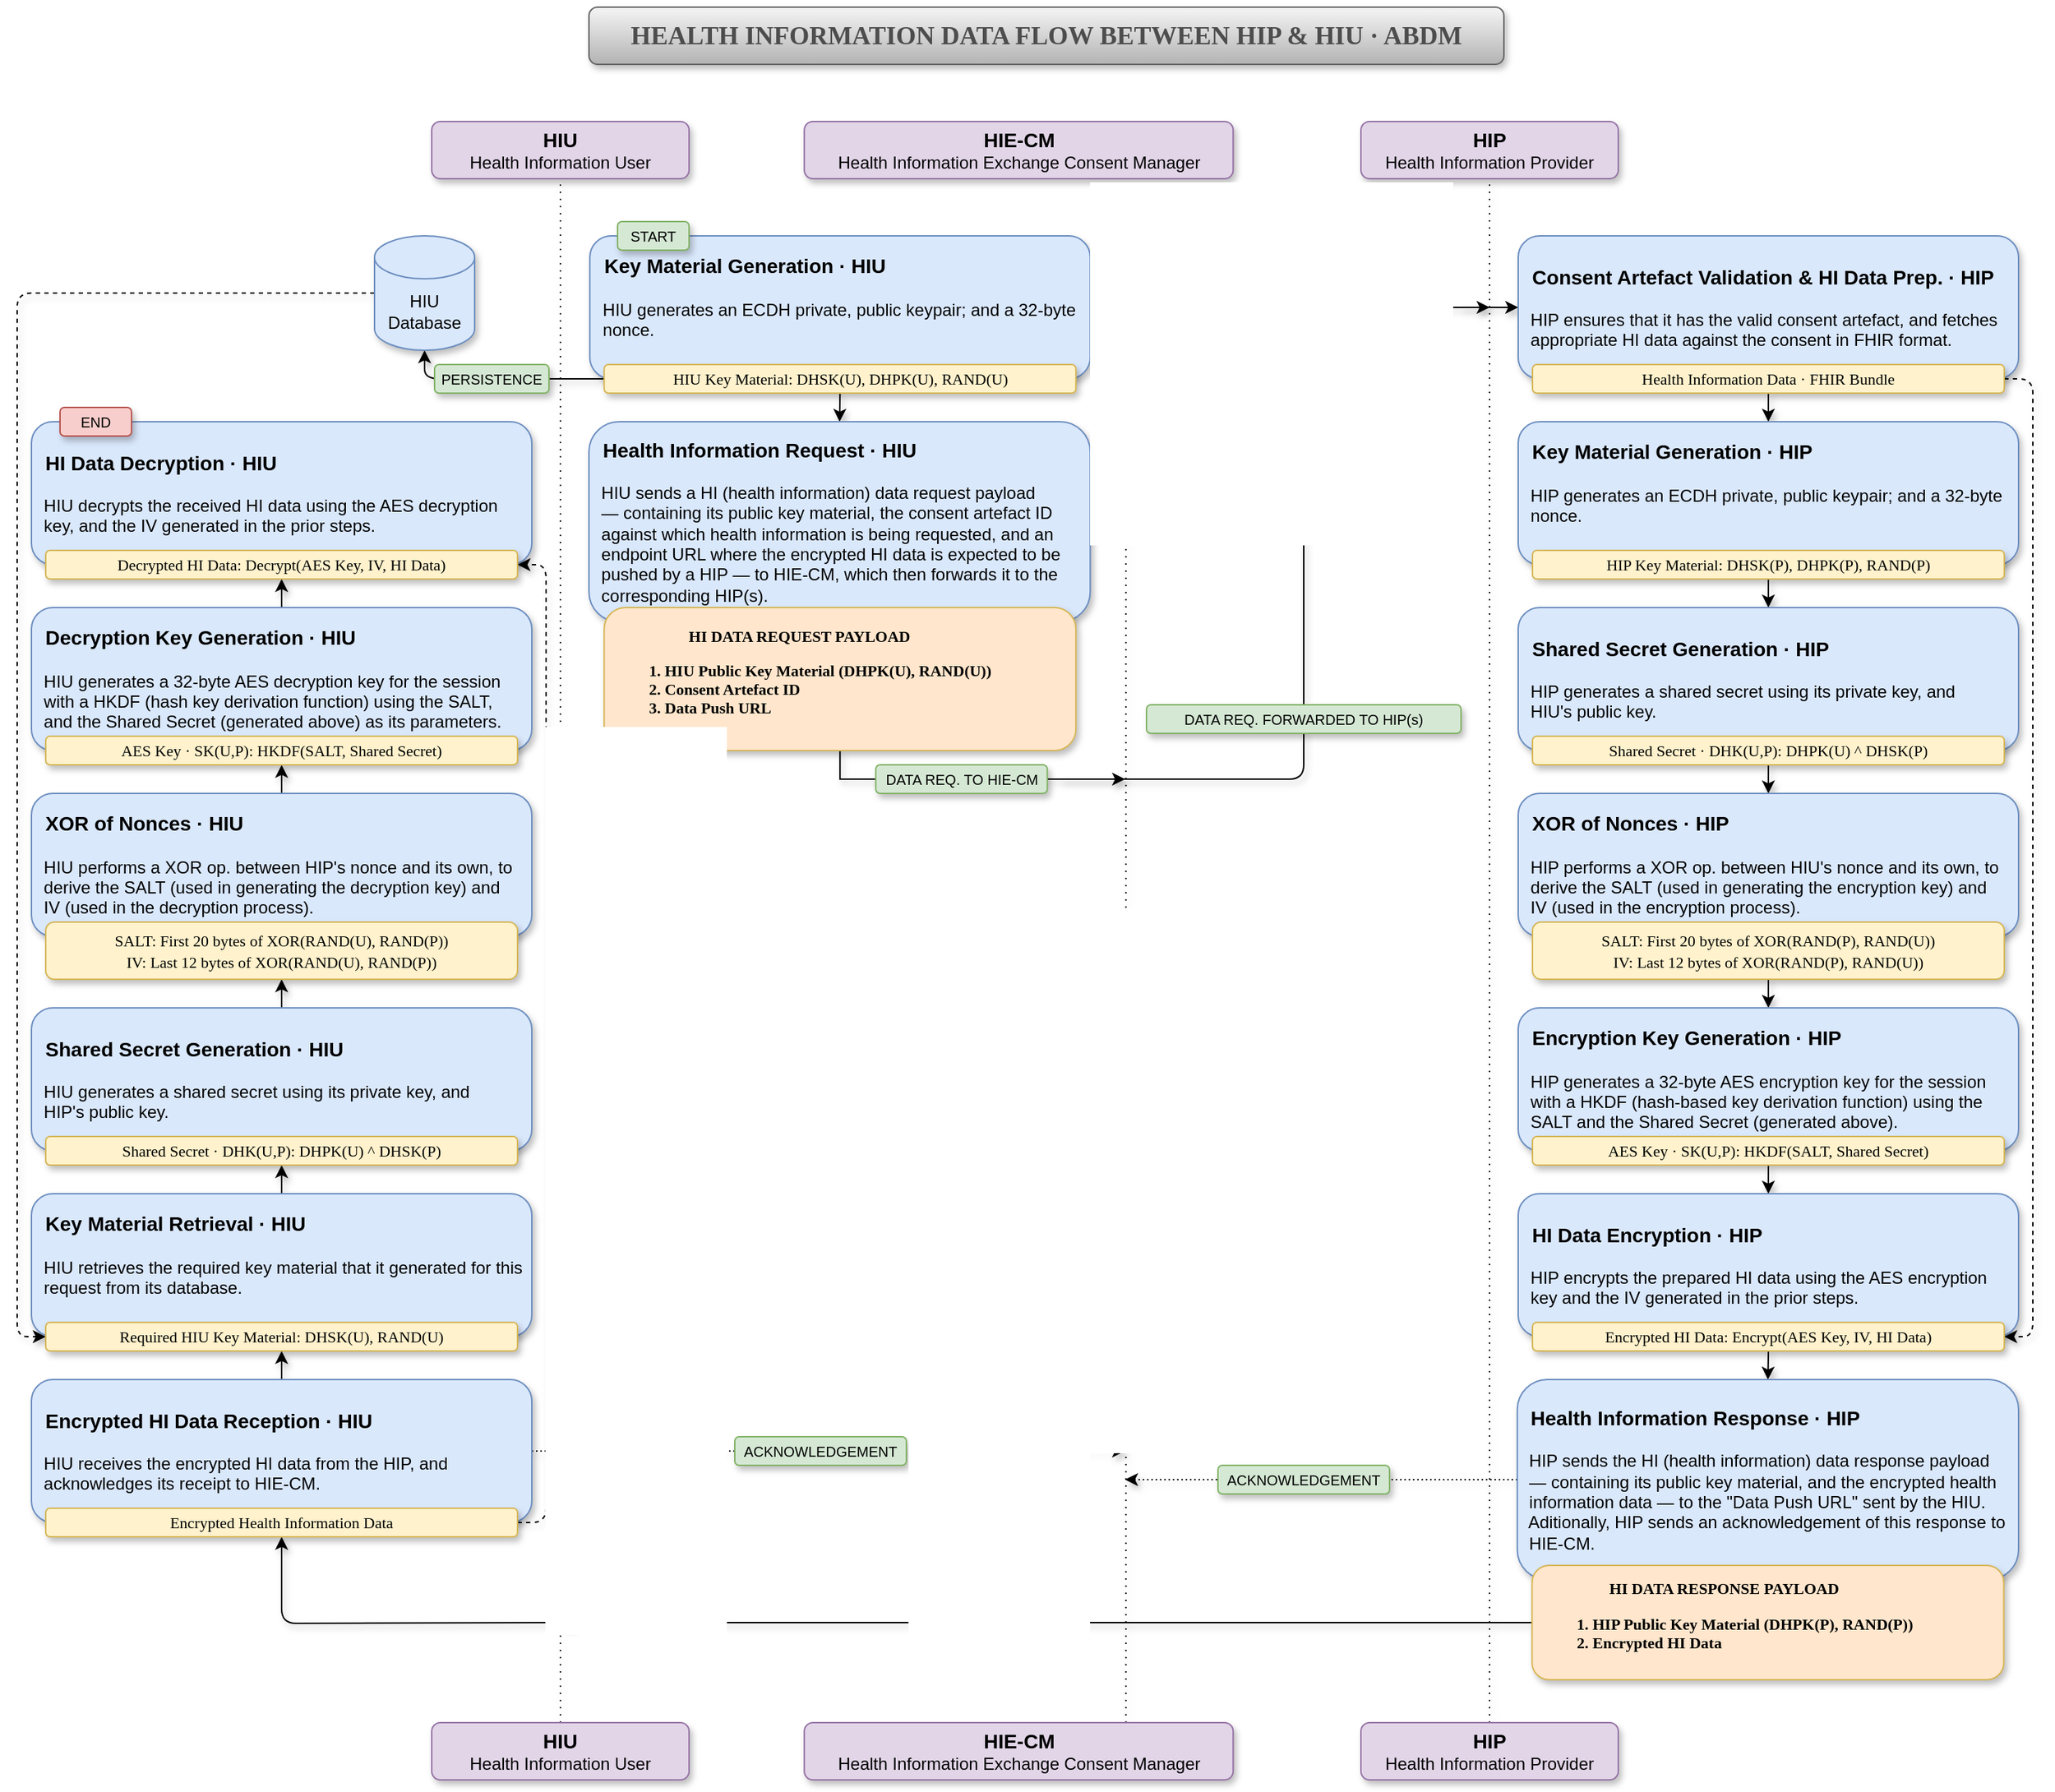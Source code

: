 <mxfile version="21.2.8" type="device" pages="2">
  <diagram name="Original" id="FqI_Uc18MdwrZK0Q_-od">
    <mxGraphModel dx="1418" dy="820" grid="1" gridSize="10" guides="1" tooltips="1" connect="1" arrows="1" fold="1" page="1" pageScale="1" pageWidth="850" pageHeight="1100" math="0" shadow="0">
      <root>
        <mxCell id="0" />
        <mxCell id="1" parent="0" />
        <mxCell id="srHxRr0k3Ldft_vYDwRU-5" value="" style="endArrow=none;html=1;rounded=0;entryX=0.5;entryY=1;entryDx=0;entryDy=0;strokeWidth=1;shadow=1;dashed=1;dashPattern=1 4;exitX=0.5;exitY=0;exitDx=0;exitDy=0;" parent="1" source="iEmX1L-yPPLDDzFzQw0k-1" target="srHxRr0k3Ldft_vYDwRU-2" edge="1">
          <mxGeometry width="50" height="50" relative="1" as="geometry">
            <mxPoint x="420" y="1240" as="sourcePoint" />
            <mxPoint x="710" y="180" as="targetPoint" />
          </mxGeometry>
        </mxCell>
        <mxCell id="srHxRr0k3Ldft_vYDwRU-6" value="" style="endArrow=none;html=1;rounded=0;entryX=0.5;entryY=1;entryDx=0;entryDy=0;strokeWidth=1;shadow=1;dashed=1;dashPattern=1 4;exitX=0.5;exitY=0;exitDx=0;exitDy=0;" parent="1" source="iEmX1L-yPPLDDzFzQw0k-3" target="srHxRr0k3Ldft_vYDwRU-4" edge="1">
          <mxGeometry width="50" height="50" relative="1" as="geometry">
            <mxPoint x="1070" y="1220" as="sourcePoint" />
            <mxPoint x="380" y="170" as="targetPoint" />
          </mxGeometry>
        </mxCell>
        <mxCell id="srHxRr0k3Ldft_vYDwRU-8" value="" style="endArrow=none;html=1;strokeWidth=1;rounded=0;shadow=1;dashed=1;dashPattern=1 4;exitX=0.75;exitY=0;exitDx=0;exitDy=0;entryX=0.75;entryY=1;entryDx=0;entryDy=0;" parent="1" source="JSmUGyYpVkCtsX9PmTqF-1" target="srHxRr0k3Ldft_vYDwRU-3" edge="1">
          <mxGeometry width="50" height="50" relative="1" as="geometry">
            <mxPoint x="810" y="1220" as="sourcePoint" />
            <mxPoint x="810" y="190" as="targetPoint" />
          </mxGeometry>
        </mxCell>
        <mxCell id="srHxRr0k3Ldft_vYDwRU-27" value="" style="endArrow=classic;html=1;rounded=0;exitX=0.5;exitY=1;exitDx=0;exitDy=0;entryX=0.5;entryY=0;entryDx=0;entryDy=0;shadow=1;" parent="1" source="srHxRr0k3Ldft_vYDwRU-21" target="srHxRr0k3Ldft_vYDwRU-11" edge="1">
          <mxGeometry width="50" height="50" relative="1" as="geometry">
            <mxPoint x="670.62" y="310" as="sourcePoint" />
            <mxPoint x="720.62" y="260" as="targetPoint" />
          </mxGeometry>
        </mxCell>
        <mxCell id="srHxRr0k3Ldft_vYDwRU-28" value="" style="endArrow=classic;html=1;rounded=0;exitX=0.5;exitY=1;exitDx=0;exitDy=0;shadow=1;" parent="1" source="srHxRr0k3Ldft_vYDwRU-24" edge="1">
          <mxGeometry width="50" height="50" relative="1" as="geometry">
            <mxPoint x="670.62" y="540" as="sourcePoint" />
            <mxPoint x="815" y="580" as="targetPoint" />
            <Array as="points">
              <mxPoint x="615.62" y="580" />
            </Array>
          </mxGeometry>
        </mxCell>
        <mxCell id="srHxRr0k3Ldft_vYDwRU-29" value="&lt;font style=&quot;font-size: 10px;&quot;&gt;DATA REQ. TO HIE-CM&lt;/font&gt;" style="rounded=1;whiteSpace=wrap;html=1;fillColor=#d5e8d4;strokeColor=#82b366;gradientColor=none;fillStyle=solid;shadow=1;" parent="1" vertex="1">
          <mxGeometry x="640.62" y="570" width="120" height="20" as="geometry" />
        </mxCell>
        <mxCell id="srHxRr0k3Ldft_vYDwRU-31" value="" style="endArrow=classic;html=1;rounded=1;edgeStyle=elbowEdgeStyle;shadow=1;" parent="1" edge="1">
          <mxGeometry width="50" height="50" relative="1" as="geometry">
            <mxPoint x="770" y="580" as="sourcePoint" />
            <mxPoint x="1070" y="250" as="targetPoint" />
            <Array as="points">
              <mxPoint x="940" y="420" />
            </Array>
          </mxGeometry>
        </mxCell>
        <mxCell id="srHxRr0k3Ldft_vYDwRU-32" value="&lt;font style=&quot;font-size: 10px;&quot;&gt;DATA REQ. FORWARDED TO HIP(s)&lt;/font&gt;" style="rounded=1;whiteSpace=wrap;html=1;fillColor=#d5e8d4;strokeColor=#82b366;gradientColor=none;fillStyle=solid;shadow=1;" parent="1" vertex="1">
          <mxGeometry x="830" y="528" width="220" height="20" as="geometry" />
        </mxCell>
        <mxCell id="srHxRr0k3Ldft_vYDwRU-36" value="" style="endArrow=classic;html=1;rounded=0;entryX=0;entryY=0.5;entryDx=0;entryDy=0;shadow=1;" parent="1" target="srHxRr0k3Ldft_vYDwRU-35" edge="1">
          <mxGeometry width="50" height="50" relative="1" as="geometry">
            <mxPoint x="1050" y="250" as="sourcePoint" />
            <mxPoint x="840" y="280" as="targetPoint" />
          </mxGeometry>
        </mxCell>
        <mxCell id="srHxRr0k3Ldft_vYDwRU-53" value="" style="endArrow=classic;html=1;rounded=0;exitX=0.5;exitY=1;exitDx=0;exitDy=0;entryX=0.5;entryY=0;entryDx=0;entryDy=0;shadow=1;" parent="1" source="srHxRr0k3Ldft_vYDwRU-38" target="srHxRr0k3Ldft_vYDwRU-39" edge="1">
          <mxGeometry width="50" height="50" relative="1" as="geometry">
            <mxPoint x="860" y="570" as="sourcePoint" />
            <mxPoint x="910" y="520" as="targetPoint" />
          </mxGeometry>
        </mxCell>
        <mxCell id="srHxRr0k3Ldft_vYDwRU-54" value="" style="endArrow=classic;html=1;rounded=0;exitX=0.5;exitY=1;exitDx=0;exitDy=0;entryX=0.5;entryY=0;entryDx=0;entryDy=0;shadow=1;" parent="1" source="srHxRr0k3Ldft_vYDwRU-40" target="srHxRr0k3Ldft_vYDwRU-41" edge="1">
          <mxGeometry width="50" height="50" relative="1" as="geometry">
            <mxPoint x="860" y="570" as="sourcePoint" />
            <mxPoint x="910" y="520" as="targetPoint" />
          </mxGeometry>
        </mxCell>
        <mxCell id="srHxRr0k3Ldft_vYDwRU-55" value="" style="endArrow=classic;html=1;rounded=0;exitX=0.5;exitY=1;exitDx=0;exitDy=0;entryX=0.5;entryY=0;entryDx=0;entryDy=0;shadow=1;" parent="1" source="srHxRr0k3Ldft_vYDwRU-42" target="srHxRr0k3Ldft_vYDwRU-45" edge="1">
          <mxGeometry width="50" height="50" relative="1" as="geometry">
            <mxPoint x="860" y="570" as="sourcePoint" />
            <mxPoint x="910" y="520" as="targetPoint" />
          </mxGeometry>
        </mxCell>
        <mxCell id="srHxRr0k3Ldft_vYDwRU-56" value="" style="endArrow=classic;html=1;rounded=0;exitX=0.5;exitY=1;exitDx=0;exitDy=0;entryX=0.5;entryY=0;entryDx=0;entryDy=0;shadow=1;" parent="1" source="srHxRr0k3Ldft_vYDwRU-46" target="srHxRr0k3Ldft_vYDwRU-48" edge="1">
          <mxGeometry width="50" height="50" relative="1" as="geometry">
            <mxPoint x="860" y="570" as="sourcePoint" />
            <mxPoint x="910" y="520" as="targetPoint" />
          </mxGeometry>
        </mxCell>
        <mxCell id="srHxRr0k3Ldft_vYDwRU-57" value="" style="endArrow=classic;html=1;rounded=0;exitX=0.5;exitY=1;exitDx=0;exitDy=0;entryX=0.5;entryY=0;entryDx=0;entryDy=0;shadow=1;" parent="1" source="srHxRr0k3Ldft_vYDwRU-50" target="srHxRr0k3Ldft_vYDwRU-51" edge="1">
          <mxGeometry width="50" height="50" relative="1" as="geometry">
            <mxPoint x="860" y="570" as="sourcePoint" />
            <mxPoint x="910" y="520" as="targetPoint" />
          </mxGeometry>
        </mxCell>
        <mxCell id="srHxRr0k3Ldft_vYDwRU-60" value="" style="endArrow=classic;html=1;rounded=0;exitX=0.5;exitY=1;exitDx=0;exitDy=0;entryX=0.5;entryY=0;entryDx=0;entryDy=0;shadow=1;" parent="1" source="srHxRr0k3Ldft_vYDwRU-52" target="srHxRr0k3Ldft_vYDwRU-58" edge="1">
          <mxGeometry width="50" height="50" relative="1" as="geometry">
            <mxPoint x="860" y="850" as="sourcePoint" />
            <mxPoint x="910" y="800" as="targetPoint" />
          </mxGeometry>
        </mxCell>
        <mxCell id="srHxRr0k3Ldft_vYDwRU-62" value="" style="endArrow=classic;html=1;rounded=1;exitX=0;exitY=0.5;exitDx=0;exitDy=0;entryX=0.5;entryY=1;entryDx=0;entryDy=0;entryPerimeter=0;edgeStyle=orthogonalEdgeStyle;shadow=1;" parent="1" source="srHxRr0k3Ldft_vYDwRU-21" target="srHxRr0k3Ldft_vYDwRU-61" edge="1">
          <mxGeometry width="50" height="50" relative="1" as="geometry">
            <mxPoint x="860" y="150" as="sourcePoint" />
            <mxPoint x="910" y="100" as="targetPoint" />
          </mxGeometry>
        </mxCell>
        <mxCell id="srHxRr0k3Ldft_vYDwRU-63" value="&lt;font style=&quot;font-size: 10px;&quot;&gt;PERSISTENCE&lt;/font&gt;" style="rounded=1;whiteSpace=wrap;html=1;fillColor=#d5e8d4;strokeColor=#82b366;gradientColor=none;fillStyle=solid;shadow=1;" parent="1" vertex="1">
          <mxGeometry x="332" y="290" width="80" height="20" as="geometry" />
        </mxCell>
        <mxCell id="srHxRr0k3Ldft_vYDwRU-66" value="" style="endArrow=classic;html=1;rounded=0;exitX=1;exitY=0.5;exitDx=0;exitDy=0;dashed=1;dashPattern=1 2;shadow=1;" parent="1" source="srHxRr0k3Ldft_vYDwRU-64" edge="1">
          <mxGeometry width="50" height="50" relative="1" as="geometry">
            <mxPoint x="700" y="850" as="sourcePoint" />
            <mxPoint x="815" y="1050" as="targetPoint" />
          </mxGeometry>
        </mxCell>
        <mxCell id="srHxRr0k3Ldft_vYDwRU-67" value="" style="endArrow=classic;html=1;rounded=0;exitX=0;exitY=0.5;exitDx=0;exitDy=0;shadow=1;" parent="1" source="srHxRr0k3Ldft_vYDwRU-59" edge="1">
          <mxGeometry width="50" height="50" relative="1" as="geometry">
            <mxPoint x="700" y="1050" as="sourcePoint" />
            <mxPoint x="420" y="1170" as="targetPoint" />
          </mxGeometry>
        </mxCell>
        <mxCell id="srHxRr0k3Ldft_vYDwRU-68" value="" style="endArrow=classic;html=1;rounded=1;entryX=0.5;entryY=1;entryDx=0;entryDy=0;edgeStyle=orthogonalEdgeStyle;shadow=1;" parent="1" target="srHxRr0k3Ldft_vYDwRU-65" edge="1">
          <mxGeometry width="50" height="50" relative="1" as="geometry">
            <mxPoint x="420" y="1170" as="sourcePoint" />
            <mxPoint x="750" y="1000" as="targetPoint" />
          </mxGeometry>
        </mxCell>
        <mxCell id="srHxRr0k3Ldft_vYDwRU-71" value="" style="endArrow=classic;html=1;rounded=0;exitX=0;exitY=0.5;exitDx=0;exitDy=0;dashed=1;dashPattern=1 2;shadow=1;" parent="1" source="srHxRr0k3Ldft_vYDwRU-58" edge="1">
          <mxGeometry width="50" height="50" relative="1" as="geometry">
            <mxPoint x="700" y="970" as="sourcePoint" />
            <mxPoint x="815" y="1070" as="targetPoint" />
          </mxGeometry>
        </mxCell>
        <mxCell id="srHxRr0k3Ldft_vYDwRU-72" value="" style="endArrow=classic;html=1;rounded=1;entryX=0;entryY=0.5;entryDx=0;entryDy=0;exitX=0;exitY=0.5;exitDx=0;exitDy=0;exitPerimeter=0;edgeStyle=orthogonalEdgeStyle;dashed=1;shadow=1;" parent="1" source="srHxRr0k3Ldft_vYDwRU-61" target="srHxRr0k3Ldft_vYDwRU-70" edge="1">
          <mxGeometry width="50" height="50" relative="1" as="geometry">
            <mxPoint x="550" y="670" as="sourcePoint" />
            <mxPoint x="600" y="620" as="targetPoint" />
            <Array as="points">
              <mxPoint x="40" y="240" />
              <mxPoint x="40" y="970" />
            </Array>
          </mxGeometry>
        </mxCell>
        <mxCell id="srHxRr0k3Ldft_vYDwRU-81" value="" style="endArrow=classic;html=1;rounded=0;exitX=0.5;exitY=0;exitDx=0;exitDy=0;entryX=0.5;entryY=1;entryDx=0;entryDy=0;shadow=1;" parent="1" source="srHxRr0k3Ldft_vYDwRU-64" target="srHxRr0k3Ldft_vYDwRU-70" edge="1">
          <mxGeometry width="50" height="50" relative="1" as="geometry">
            <mxPoint x="700" y="770" as="sourcePoint" />
            <mxPoint x="750" y="720" as="targetPoint" />
          </mxGeometry>
        </mxCell>
        <mxCell id="srHxRr0k3Ldft_vYDwRU-82" value="" style="endArrow=classic;html=1;rounded=0;exitX=0.5;exitY=0;exitDx=0;exitDy=0;entryX=0.5;entryY=1;entryDx=0;entryDy=0;shadow=1;" parent="1" source="srHxRr0k3Ldft_vYDwRU-69" target="srHxRr0k3Ldft_vYDwRU-76" edge="1">
          <mxGeometry width="50" height="50" relative="1" as="geometry">
            <mxPoint x="700" y="770" as="sourcePoint" />
            <mxPoint x="750" y="720" as="targetPoint" />
          </mxGeometry>
        </mxCell>
        <mxCell id="srHxRr0k3Ldft_vYDwRU-83" value="" style="endArrow=classic;html=1;rounded=0;exitX=0.5;exitY=0;exitDx=0;exitDy=0;entryX=0.5;entryY=1;entryDx=0;entryDy=0;shadow=1;" parent="1" source="srHxRr0k3Ldft_vYDwRU-75" target="srHxRr0k3Ldft_vYDwRU-74" edge="1">
          <mxGeometry width="50" height="50" relative="1" as="geometry">
            <mxPoint x="700" y="770" as="sourcePoint" />
            <mxPoint x="750" y="720" as="targetPoint" />
          </mxGeometry>
        </mxCell>
        <mxCell id="srHxRr0k3Ldft_vYDwRU-84" value="" style="endArrow=classic;html=1;rounded=0;exitX=0.5;exitY=0;exitDx=0;exitDy=0;entryX=0.5;entryY=1;entryDx=0;entryDy=0;shadow=1;" parent="1" source="srHxRr0k3Ldft_vYDwRU-73" target="srHxRr0k3Ldft_vYDwRU-78" edge="1">
          <mxGeometry width="50" height="50" relative="1" as="geometry">
            <mxPoint x="700" y="770" as="sourcePoint" />
            <mxPoint x="750" y="720" as="targetPoint" />
          </mxGeometry>
        </mxCell>
        <mxCell id="srHxRr0k3Ldft_vYDwRU-85" value="" style="endArrow=classic;html=1;rounded=0;exitX=0.5;exitY=0;exitDx=0;exitDy=0;entryX=0.5;entryY=1;entryDx=0;entryDy=0;shadow=1;" parent="1" source="srHxRr0k3Ldft_vYDwRU-77" target="srHxRr0k3Ldft_vYDwRU-80" edge="1">
          <mxGeometry width="50" height="50" relative="1" as="geometry">
            <mxPoint x="700" y="770" as="sourcePoint" />
            <mxPoint x="750" y="720" as="targetPoint" />
          </mxGeometry>
        </mxCell>
        <mxCell id="srHxRr0k3Ldft_vYDwRU-86" value="" style="endArrow=classic;html=1;rounded=1;exitX=1;exitY=0.5;exitDx=0;exitDy=0;entryX=1;entryY=0.5;entryDx=0;entryDy=0;edgeStyle=orthogonalEdgeStyle;dashed=1;shadow=1;" parent="1" source="srHxRr0k3Ldft_vYDwRU-65" target="srHxRr0k3Ldft_vYDwRU-80" edge="1">
          <mxGeometry width="50" height="50" relative="1" as="geometry">
            <mxPoint x="700" y="770" as="sourcePoint" />
            <mxPoint x="750" y="720" as="targetPoint" />
            <Array as="points">
              <mxPoint x="410" y="1100" />
              <mxPoint x="410" y="430" />
            </Array>
          </mxGeometry>
        </mxCell>
        <mxCell id="srHxRr0k3Ldft_vYDwRU-87" value="" style="endArrow=classic;html=1;rounded=1;exitX=1;exitY=0.5;exitDx=0;exitDy=0;entryX=1;entryY=0.5;entryDx=0;entryDy=0;edgeStyle=orthogonalEdgeStyle;dashed=1;shadow=1;" parent="1" source="srHxRr0k3Ldft_vYDwRU-38" target="srHxRr0k3Ldft_vYDwRU-52" edge="1">
          <mxGeometry width="50" height="50" relative="1" as="geometry">
            <mxPoint x="1000" y="670" as="sourcePoint" />
            <mxPoint x="1050" y="620" as="targetPoint" />
            <Array as="points">
              <mxPoint x="1450" y="300" />
              <mxPoint x="1450" y="970" />
            </Array>
          </mxGeometry>
        </mxCell>
        <mxCell id="srHxRr0k3Ldft_vYDwRU-88" value="&lt;font style=&quot;font-size: 10px;&quot;&gt;ACKNOWLEDGEMENT&lt;/font&gt;" style="rounded=1;whiteSpace=wrap;html=1;fillColor=#d5e8d4;strokeColor=#82b366;gradientColor=none;fillStyle=solid;shadow=1;" parent="1" vertex="1">
          <mxGeometry x="542" y="1040" width="120" height="20" as="geometry" />
        </mxCell>
        <mxCell id="srHxRr0k3Ldft_vYDwRU-90" value="&lt;font style=&quot;font-size: 10px;&quot;&gt;ACKNOWLEDGEMENT&lt;/font&gt;" style="rounded=1;whiteSpace=wrap;html=1;fillColor=#d5e8d4;strokeColor=#82b366;gradientColor=none;fillStyle=solid;shadow=1;" parent="1" vertex="1">
          <mxGeometry x="880" y="1060" width="120" height="20" as="geometry" />
        </mxCell>
        <mxCell id="srHxRr0k3Ldft_vYDwRU-91" value="&lt;font color=&quot;#4d4d4d&quot; style=&quot;font-size: 18px;&quot; data-font-src=&quot;https://fonts.googleapis.com/css?family=Fira+Code&quot; face=&quot;Fira Code&quot;&gt;&lt;b&gt;HEALTH INFORMATION DATA FLOW BETWEEN HIP &amp;amp; HIU · ABDM&lt;/b&gt;&lt;/font&gt;" style="rounded=1;whiteSpace=wrap;html=1;fillColor=#f5f5f5;gradientColor=#b3b3b3;strokeColor=#666666;shadow=1;" parent="1" vertex="1">
          <mxGeometry x="440" y="40" width="640" height="40" as="geometry" />
        </mxCell>
        <mxCell id="srHxRr0k3Ldft_vYDwRU-61" value="HIU Database" style="shape=cylinder3;whiteSpace=wrap;html=1;boundedLbl=1;backgroundOutline=1;size=15;fillColor=#dae8fc;strokeColor=#6c8ebf;shadow=1;" parent="1" vertex="1">
          <mxGeometry x="290" y="200" width="70" height="80" as="geometry" />
        </mxCell>
        <mxCell id="srHxRr0k3Ldft_vYDwRU-9" value="&lt;font style=&quot;font-size: 12px;&quot;&gt;&lt;b style=&quot;&quot;&gt;&lt;br&gt;&lt;span style=&quot;font-size: 14px;&quot;&gt;&amp;nbsp; Key Material Generation · HIU&lt;br&gt;&lt;/span&gt;&lt;/b&gt;&lt;/font&gt;&lt;span style=&quot;background-color: initial;&quot;&gt;&lt;br&gt;&lt;div style=&quot;&quot;&gt;&lt;span style=&quot;background-color: initial;&quot;&gt;&amp;nbsp; HIU generates an ECDH private, public keypair; and&amp;nbsp;&lt;/span&gt;&lt;span style=&quot;background-color: initial;&quot;&gt;a 32-byte&lt;/span&gt;&lt;/div&gt;&lt;div style=&quot;&quot;&gt;&lt;span style=&quot;background-color: initial;&quot;&gt;&amp;nbsp; nonce.&lt;/span&gt;&lt;/div&gt;&lt;div style=&quot;&quot;&gt;&lt;span style=&quot;background-color: initial;&quot;&gt;&lt;br&gt;&lt;br&gt;&lt;/span&gt;&lt;/div&gt;&lt;/span&gt;" style="rounded=1;whiteSpace=wrap;html=1;align=left;fillColor=#dae8fc;strokeColor=#6c8ebf;shadow=1;" parent="1" vertex="1">
          <mxGeometry x="440.62" y="200" width="350" height="100" as="geometry" />
        </mxCell>
        <mxCell id="srHxRr0k3Ldft_vYDwRU-21" value="&lt;font style=&quot;font-size: 11px;&quot; face=&quot;Fira Code&quot;&gt;HIU Key Material: DHSK(U), DHPK(U), RAND(U)&lt;/font&gt;" style="rounded=1;whiteSpace=wrap;html=1;fillColor=#fff2cc;strokeColor=#d6b656;align=center;shadow=1;" parent="1" vertex="1">
          <mxGeometry x="450.62" y="290" width="330" height="20" as="geometry" />
        </mxCell>
        <mxCell id="srHxRr0k3Ldft_vYDwRU-51" value="&lt;font style=&quot;font-size: 12px;&quot;&gt;&lt;b style=&quot;&quot;&gt;&lt;span style=&quot;font-size: 14px;&quot;&gt;&amp;nbsp; HI Data Encryption · HIP&lt;br&gt;&lt;/span&gt;&lt;/b&gt;&lt;/font&gt;&lt;span style=&quot;background-color: initial;&quot;&gt;&lt;br&gt;&lt;div style=&quot;&quot;&gt;&lt;span style=&quot;background-color: initial;&quot;&gt;&amp;nbsp; HIP encrypts the prepared HI data using the AES encryption&lt;br&gt;&lt;/span&gt;&lt;span style=&quot;background-color: initial;&quot;&gt;&amp;nbsp; key and the IV generated in the prior steps.&lt;/span&gt;&lt;/div&gt;&lt;/span&gt;" style="rounded=1;whiteSpace=wrap;html=1;align=left;fillColor=#dae8fc;strokeColor=#6c8ebf;shadow=1;" parent="1" vertex="1">
          <mxGeometry x="1090" y="870" width="350" height="100" as="geometry" />
        </mxCell>
        <mxCell id="srHxRr0k3Ldft_vYDwRU-52" value="&lt;font style=&quot;font-size: 11px;&quot; face=&quot;Fira Code&quot;&gt;Encrypted HI Data: Encrypt(AES Key, IV, HI Data)&lt;/font&gt;" style="rounded=1;whiteSpace=wrap;html=1;fillColor=#fff2cc;strokeColor=#d6b656;align=center;shadow=1;" parent="1" vertex="1">
          <mxGeometry x="1100" y="960" width="330" height="20" as="geometry" />
        </mxCell>
        <mxCell id="srHxRr0k3Ldft_vYDwRU-58" value="&lt;font style=&quot;&quot;&gt;&lt;span style=&quot;font-size: 12px;&quot;&gt;&lt;span style=&quot;font-size: 14px;&quot;&gt;&lt;b&gt;&amp;nbsp; Health Information Response · HIP&lt;/b&gt;&lt;/span&gt;&lt;br&gt;&lt;/span&gt;&lt;/font&gt;&lt;blockquote style=&quot;margin: 0 0 0 40px; border: none; padding: 0px;&quot;&gt;&lt;br&gt;&lt;/blockquote&gt;&lt;span style=&quot;background-color: initial;&quot;&gt;&amp;nbsp; HIP sends the HI (health information) data response payload&lt;br&gt;&amp;nbsp; — containing its public key material, and the&amp;nbsp;&lt;/span&gt;encrypted&amp;nbsp;health&lt;br&gt;&amp;nbsp; information data — to the &quot;Data Push URL&quot; sent by the HIU.&lt;br&gt;&amp;nbsp; Aditionally, HIP sends an acknowledgement of this response to&lt;br&gt;&amp;nbsp; HIE-CM." style="rounded=1;whiteSpace=wrap;html=1;align=left;fillColor=#dae8fc;strokeColor=#6c8ebf;shadow=1;" parent="1" vertex="1">
          <mxGeometry x="1089.38" y="1000" width="350.62" height="140" as="geometry" />
        </mxCell>
        <mxCell id="srHxRr0k3Ldft_vYDwRU-59" value="&lt;div style=&quot;text-align: center;&quot;&gt;&lt;span style=&quot;font-family: &amp;quot;Fira Code&amp;quot;; background-color: initial;&quot;&gt;&lt;b&gt;&lt;font style=&quot;font-size: 11px;&quot;&gt;HI DATA RESPONSE PAYLOAD&lt;/font&gt;&lt;/b&gt;&lt;/span&gt;&lt;/div&gt;&lt;font style=&quot;font-size: 11px;&quot; face=&quot;Fira Code&quot;&gt;&lt;ol style=&quot;&quot;&gt;&lt;b&gt;&lt;li style=&quot;&quot;&gt;&lt;font style=&quot;font-size: 11px;&quot; face=&quot;Fira Code&quot;&gt;HIP Public Key Material (DHPK(P), RAND(P))&lt;/font&gt;&lt;/li&gt;&lt;li style=&quot;&quot;&gt;Encrypted HI Data&lt;/li&gt;&lt;/b&gt;&lt;/ol&gt;&lt;/font&gt;" style="rounded=1;whiteSpace=wrap;html=1;fillColor=#FFE6CC;strokeColor=#d6b656;align=left;shadow=1;gradientColor=none;gradientDirection=west;" parent="1" vertex="1">
          <mxGeometry x="1099.69" y="1130" width="330" height="80" as="geometry" />
        </mxCell>
        <mxCell id="srHxRr0k3Ldft_vYDwRU-48" value="&lt;font style=&quot;font-size: 12px;&quot;&gt;&lt;b style=&quot;&quot;&gt;&lt;br&gt;&lt;span style=&quot;font-size: 14px;&quot;&gt;&amp;nbsp; Encryption Key Generation · HIP&lt;br&gt;&lt;/span&gt;&lt;/b&gt;&lt;/font&gt;&lt;span style=&quot;background-color: initial;&quot;&gt;&lt;br&gt;&lt;div style=&quot;&quot;&gt;&lt;span style=&quot;background-color: initial;&quot;&gt;&amp;nbsp; HIP generates a 32-byte AES encryption key for the session&lt;br&gt;&amp;nbsp; with a HKDF (hash-based key derivation function) using the&lt;br&gt;&amp;nbsp; SALT and the Shared Secret (generated above).&lt;/span&gt;&lt;span style=&quot;background-color: initial;&quot;&gt;&lt;br&gt;&lt;br&gt;&lt;/span&gt;&lt;/div&gt;&lt;/span&gt;" style="rounded=1;whiteSpace=wrap;html=1;align=left;fillColor=#dae8fc;strokeColor=#6c8ebf;shadow=1;" parent="1" vertex="1">
          <mxGeometry x="1090" y="740" width="350" height="100" as="geometry" />
        </mxCell>
        <mxCell id="srHxRr0k3Ldft_vYDwRU-50" value="&lt;font style=&quot;font-size: 11px;&quot; face=&quot;Fira Code&quot;&gt;AES Key · SK(U,P): HKDF(SALT, Shared Secret)&lt;/font&gt;" style="rounded=1;whiteSpace=wrap;html=1;fillColor=#fff2cc;strokeColor=#d6b656;align=center;shadow=1;" parent="1" vertex="1">
          <mxGeometry x="1100" y="830" width="330" height="20" as="geometry" />
        </mxCell>
        <mxCell id="srHxRr0k3Ldft_vYDwRU-45" value="&lt;font style=&quot;font-size: 12px;&quot;&gt;&lt;b style=&quot;&quot;&gt;&lt;br&gt;&lt;span style=&quot;font-size: 14px;&quot;&gt;&amp;nbsp; XOR of Nonces · HIP&lt;br&gt;&lt;/span&gt;&lt;/b&gt;&lt;/font&gt;&lt;span style=&quot;background-color: initial;&quot;&gt;&lt;br&gt;&lt;div style=&quot;&quot;&gt;&lt;span style=&quot;background-color: initial;&quot;&gt;&amp;nbsp; HIP performs a XOR op. between HIU&#39;s nonce and its own, to&lt;br&gt;&lt;/span&gt;&lt;span style=&quot;background-color: initial;&quot;&gt;&amp;nbsp; derive the SALT (used in generating the encryption key) and&lt;br&gt;&amp;nbsp; IV (used in the encryption process).&lt;br&gt;&lt;br&gt;&lt;/span&gt;&lt;/div&gt;&lt;/span&gt;" style="rounded=1;whiteSpace=wrap;html=1;align=left;fillColor=#dae8fc;strokeColor=#6c8ebf;shadow=1;" parent="1" vertex="1">
          <mxGeometry x="1090" y="590" width="350" height="100" as="geometry" />
        </mxCell>
        <mxCell id="srHxRr0k3Ldft_vYDwRU-46" value="&lt;font style=&quot;font-size: 11px;&quot; data-font-src=&quot;https://fonts.googleapis.com/css?family=Fira+Code&quot; face=&quot;Fira Code&quot;&gt;&lt;font style=&quot;font-size: 11px;&quot;&gt;SALT: First 20 bytes of XOR(RAND(P), RAND(U))&lt;br&gt;&lt;/font&gt;IV: Last 12 bytes of XOR(RAND(P), RAND(U))&lt;/font&gt;&lt;font data-font-src=&quot;https://fonts.googleapis.com/css?family=Fira+Code&quot; style=&quot;font-size: 11px;&quot; face=&quot;Fira Code&quot;&gt;&lt;br&gt;&lt;/font&gt;" style="rounded=1;whiteSpace=wrap;html=1;fillColor=#fff2cc;strokeColor=#d6b656;align=center;shadow=1;" parent="1" vertex="1">
          <mxGeometry x="1100" y="680" width="330" height="40" as="geometry" />
        </mxCell>
        <mxCell id="srHxRr0k3Ldft_vYDwRU-41" value="&lt;font style=&quot;font-size: 12px;&quot;&gt;&lt;b style=&quot;&quot;&gt;&lt;br&gt;&lt;span style=&quot;font-size: 14px;&quot;&gt;&amp;nbsp; Shared Secret Generation · HIP&lt;br&gt;&lt;/span&gt;&lt;/b&gt;&lt;/font&gt;&lt;span style=&quot;background-color: initial;&quot;&gt;&lt;br&gt;&lt;div style=&quot;&quot;&gt;&lt;span style=&quot;background-color: initial;&quot;&gt;&amp;nbsp; HIP generates a shared secret using its private key, and&lt;br&gt;&amp;nbsp; HIU&#39;s public key.&lt;/span&gt;&lt;span style=&quot;background-color: initial;&quot;&gt;&lt;br&gt;&lt;br&gt;&lt;/span&gt;&lt;/div&gt;&lt;/span&gt;" style="rounded=1;whiteSpace=wrap;html=1;align=left;fillColor=#dae8fc;strokeColor=#6c8ebf;shadow=1;" parent="1" vertex="1">
          <mxGeometry x="1090" y="460" width="350" height="100" as="geometry" />
        </mxCell>
        <mxCell id="srHxRr0k3Ldft_vYDwRU-42" value="&lt;font style=&quot;font-size: 11px;&quot; face=&quot;Fira Code&quot;&gt;Shared Secret · DHK(U,P): DHPK(U) ^ DHSK(P)&lt;/font&gt;" style="rounded=1;whiteSpace=wrap;html=1;fillColor=#fff2cc;strokeColor=#d6b656;align=center;shadow=1;" parent="1" vertex="1">
          <mxGeometry x="1100" y="550" width="330" height="20" as="geometry" />
        </mxCell>
        <mxCell id="srHxRr0k3Ldft_vYDwRU-39" value="&lt;font style=&quot;font-size: 12px;&quot;&gt;&lt;b style=&quot;&quot;&gt;&lt;br&gt;&lt;span style=&quot;font-size: 14px;&quot;&gt;&amp;nbsp; Key Material Generation · HIP&lt;br&gt;&lt;/span&gt;&lt;/b&gt;&lt;/font&gt;&lt;span style=&quot;background-color: initial;&quot;&gt;&lt;br&gt;&lt;div style=&quot;&quot;&gt;&lt;span style=&quot;background-color: initial;&quot;&gt;&amp;nbsp; HIP generates an ECDH private, public keypair; and&amp;nbsp;&lt;/span&gt;&lt;span style=&quot;background-color: initial;&quot;&gt;a 32-byte&lt;br&gt;&amp;nbsp; nonce.&lt;br&gt;&lt;br&gt;&lt;br&gt;&lt;/span&gt;&lt;/div&gt;&lt;/span&gt;" style="rounded=1;whiteSpace=wrap;html=1;align=left;fillColor=#dae8fc;strokeColor=#6c8ebf;shadow=1;" parent="1" vertex="1">
          <mxGeometry x="1090" y="330" width="350" height="100" as="geometry" />
        </mxCell>
        <mxCell id="srHxRr0k3Ldft_vYDwRU-40" value="&lt;font style=&quot;font-size: 11px;&quot; face=&quot;Fira Code&quot;&gt;HIP Key Material: DHSK(P), DHPK(P), RAND(P)&lt;/font&gt;" style="rounded=1;whiteSpace=wrap;html=1;fillColor=#fff2cc;strokeColor=#d6b656;align=center;shadow=1;" parent="1" vertex="1">
          <mxGeometry x="1100" y="420" width="330" height="20" as="geometry" />
        </mxCell>
        <mxCell id="srHxRr0k3Ldft_vYDwRU-35" value="&lt;font style=&quot;font-size: 12px;&quot;&gt;&lt;b style=&quot;&quot;&gt;&lt;br&gt;&lt;span style=&quot;font-size: 14px;&quot;&gt;&amp;nbsp; Consent Artefact Validation &amp;amp; HI Data Prep. · HIP&lt;br&gt;&lt;/span&gt;&lt;/b&gt;&lt;/font&gt;&lt;span style=&quot;background-color: initial;&quot;&gt;&lt;br&gt;&lt;div style=&quot;&quot;&gt;&lt;span style=&quot;background-color: initial;&quot;&gt;&amp;nbsp; HIP ensures that it has the valid consent artefact,&amp;nbsp;&lt;/span&gt;&lt;span style=&quot;background-color: initial;&quot;&gt;and fetches&lt;br&gt;&amp;nbsp; appropriate HI data against the consent in FHIR format.&lt;br&gt;&lt;br&gt;&lt;/span&gt;&lt;/div&gt;&lt;/span&gt;" style="rounded=1;whiteSpace=wrap;html=1;align=left;fillColor=#dae8fc;strokeColor=#6c8ebf;shadow=1;" parent="1" vertex="1">
          <mxGeometry x="1090" y="200" width="350" height="100" as="geometry" />
        </mxCell>
        <mxCell id="srHxRr0k3Ldft_vYDwRU-38" value="&lt;font style=&quot;font-size: 11px;&quot; face=&quot;Fira Code&quot;&gt;Health Information Data · FHIR Bundle&lt;/font&gt;" style="rounded=1;whiteSpace=wrap;html=1;fillColor=#fff2cc;strokeColor=#d6b656;align=center;shadow=1;" parent="1" vertex="1">
          <mxGeometry x="1100" y="290" width="330" height="20" as="geometry" />
        </mxCell>
        <mxCell id="srHxRr0k3Ldft_vYDwRU-10" value="&lt;font style=&quot;font-size: 10px;&quot;&gt;START&lt;/font&gt;" style="rounded=1;whiteSpace=wrap;html=1;fillColor=#d5e8d4;strokeColor=#82b366;gradientColor=none;fillStyle=solid;shadow=1;" parent="1" vertex="1">
          <mxGeometry x="460" y="190" width="50" height="20" as="geometry" />
        </mxCell>
        <mxCell id="srHxRr0k3Ldft_vYDwRU-79" value="&lt;font style=&quot;font-size: 12px;&quot;&gt;&lt;b style=&quot;&quot;&gt;&lt;span style=&quot;font-size: 14px;&quot;&gt;&amp;nbsp; HI Data Decryption · HIU&lt;br&gt;&lt;/span&gt;&lt;/b&gt;&lt;/font&gt;&lt;span style=&quot;background-color: initial;&quot;&gt;&lt;br&gt;&lt;div style=&quot;&quot;&gt;&lt;span style=&quot;background-color: initial;&quot;&gt;&amp;nbsp; HIU decrypts the received HI data using the AES decryption&lt;br&gt;&lt;/span&gt;&lt;span style=&quot;background-color: initial;&quot;&gt;&amp;nbsp; key, and the IV generated in the prior steps.&lt;/span&gt;&lt;/div&gt;&lt;/span&gt;" style="rounded=1;whiteSpace=wrap;html=1;align=left;fillColor=#dae8fc;strokeColor=#6c8ebf;shadow=1;" parent="1" vertex="1">
          <mxGeometry x="50" y="330" width="350" height="100" as="geometry" />
        </mxCell>
        <mxCell id="srHxRr0k3Ldft_vYDwRU-80" value="&lt;font style=&quot;font-size: 11px;&quot; face=&quot;Fira Code&quot;&gt;Decrypted HI Data: Decrypt(AES Key, IV, HI Data)&lt;/font&gt;" style="rounded=1;whiteSpace=wrap;html=1;fillColor=#fff2cc;strokeColor=#d6b656;align=center;shadow=1;" parent="1" vertex="1">
          <mxGeometry x="60" y="420" width="330" height="20" as="geometry" />
        </mxCell>
        <mxCell id="srHxRr0k3Ldft_vYDwRU-92" value="&lt;font style=&quot;font-size: 10px;&quot;&gt;END&lt;/font&gt;" style="rounded=1;whiteSpace=wrap;html=1;fillColor=#f8cecc;strokeColor=#b85450;fillStyle=solid;shadow=1;" parent="1" vertex="1">
          <mxGeometry x="70" y="320" width="50" height="20" as="geometry" />
        </mxCell>
        <mxCell id="srHxRr0k3Ldft_vYDwRU-11" value="&lt;font style=&quot;&quot;&gt;&lt;span style=&quot;font-size: 12px;&quot;&gt;&lt;span style=&quot;font-size: 14px;&quot;&gt;&lt;b&gt;&amp;nbsp; Health Information Request · HIU&lt;/b&gt;&lt;/span&gt;&lt;br&gt;&lt;/span&gt;&lt;/font&gt;&lt;blockquote style=&quot;margin: 0 0 0 40px; border: none; padding: 0px;&quot;&gt;&lt;br&gt;&lt;/blockquote&gt;&amp;nbsp; HIU sends a HI (health information) data request payload&lt;br&gt;&amp;nbsp; —&amp;nbsp;&lt;span style=&quot;background-color: initial;&quot;&gt;containing its public key material,&amp;nbsp;&lt;/span&gt;the consent artefact ID&lt;br&gt;&amp;nbsp; against which health information is being requested, and an&lt;br&gt;&amp;nbsp; endpoint URL where the encrypted HI data is expected to be&lt;br&gt;&amp;nbsp; pushed by a HIP — to HIE-CM, which then forwards it to the&lt;br&gt;&amp;nbsp; corresponding HIP(s)." style="rounded=1;whiteSpace=wrap;html=1;align=left;fillColor=#dae8fc;strokeColor=#6c8ebf;shadow=1;" parent="1" vertex="1">
          <mxGeometry x="440" y="330" width="350.62" height="140" as="geometry" />
        </mxCell>
        <mxCell id="srHxRr0k3Ldft_vYDwRU-24" value="&lt;div style=&quot;text-align: center;&quot;&gt;&lt;span style=&quot;font-family: &amp;quot;Fira Code&amp;quot;; background-color: initial;&quot;&gt;&lt;b&gt;&lt;font style=&quot;font-size: 11px;&quot;&gt;HI DATA REQUEST PAYLOAD&lt;/font&gt;&lt;/b&gt;&lt;/span&gt;&lt;/div&gt;&lt;font style=&quot;font-size: 11px;&quot; face=&quot;Fira Code&quot;&gt;&lt;ol style=&quot;&quot;&gt;&lt;b&gt;&lt;li style=&quot;&quot;&gt;&lt;font style=&quot;font-size: 11px;&quot; face=&quot;Fira Code&quot;&gt;HIU Public Key Material (DHPK(U), RAND(U))&lt;/font&gt;&lt;/li&gt;&lt;li style=&quot;&quot;&gt;&lt;font style=&quot;font-size: 11px;&quot; face=&quot;Fira Code&quot;&gt;Consent Artefact ID&lt;/font&gt;&lt;/li&gt;&lt;li style=&quot;&quot;&gt;&lt;font style=&quot;font-size: 11px;&quot; face=&quot;Fira Code&quot;&gt;Data Push URL&lt;/font&gt;&lt;/li&gt;&lt;/b&gt;&lt;/ol&gt;&lt;/font&gt;" style="rounded=1;whiteSpace=wrap;html=1;fillColor=#FFE6CC;strokeColor=#d6b656;align=left;shadow=1;" parent="1" vertex="1">
          <mxGeometry x="450.62" y="460" width="330" height="100" as="geometry" />
        </mxCell>
        <mxCell id="srHxRr0k3Ldft_vYDwRU-77" value="&lt;font style=&quot;font-size: 12px;&quot;&gt;&lt;b style=&quot;&quot;&gt;&lt;br&gt;&lt;span style=&quot;font-size: 14px;&quot;&gt;&amp;nbsp; Decryption Key Generation · HIU&lt;br&gt;&lt;/span&gt;&lt;/b&gt;&lt;/font&gt;&lt;span style=&quot;background-color: initial;&quot;&gt;&lt;br&gt;&lt;div style=&quot;&quot;&gt;&lt;span style=&quot;background-color: initial;&quot;&gt;&amp;nbsp; HIU generates a 32-byte AES decryption key for the session&lt;br&gt;&amp;nbsp; with a HKDF (hash key derivation function) using the SALT,&lt;br&gt;&amp;nbsp; and the Shared Secret (generated above) as its parameters.&lt;/span&gt;&lt;span style=&quot;background-color: initial;&quot;&gt;&lt;br&gt;&lt;br&gt;&lt;/span&gt;&lt;/div&gt;&lt;/span&gt;" style="rounded=1;whiteSpace=wrap;html=1;align=left;fillColor=#dae8fc;strokeColor=#6c8ebf;shadow=1;" parent="1" vertex="1">
          <mxGeometry x="50" y="460" width="350" height="100" as="geometry" />
        </mxCell>
        <mxCell id="srHxRr0k3Ldft_vYDwRU-78" value="&lt;font data-font-src=&quot;https://fonts.googleapis.com/css?family=Fira+Code&quot; face=&quot;Fira Code&quot; style=&quot;font-size: 11px;&quot;&gt;AES Key · SK(U,P): HKDF(SALT, Shared Secret)&lt;/font&gt;" style="rounded=1;whiteSpace=wrap;html=1;fillColor=#fff2cc;strokeColor=#d6b656;align=center;shadow=1;" parent="1" vertex="1">
          <mxGeometry x="60" y="550" width="330" height="20" as="geometry" />
        </mxCell>
        <mxCell id="srHxRr0k3Ldft_vYDwRU-73" value="&lt;font style=&quot;font-size: 12px;&quot;&gt;&lt;b style=&quot;&quot;&gt;&lt;br&gt;&lt;span style=&quot;font-size: 14px;&quot;&gt;&amp;nbsp; XOR of Nonces · HIU&lt;br&gt;&lt;/span&gt;&lt;/b&gt;&lt;/font&gt;&lt;span style=&quot;background-color: initial;&quot;&gt;&lt;br&gt;&lt;div style=&quot;&quot;&gt;&lt;span style=&quot;background-color: initial;&quot;&gt;&amp;nbsp; HIU performs a XOR op. between HIP&#39;s nonce and its own, to&lt;br&gt;&lt;/span&gt;&lt;span style=&quot;background-color: initial;&quot;&gt;&amp;nbsp; derive the SALT (used in generating the decryption key) and&lt;br&gt;&amp;nbsp; IV (used in the decryption process).&lt;br&gt;&lt;br&gt;&lt;/span&gt;&lt;/div&gt;&lt;/span&gt;" style="rounded=1;whiteSpace=wrap;html=1;align=left;fillColor=#dae8fc;strokeColor=#6c8ebf;shadow=1;" parent="1" vertex="1">
          <mxGeometry x="50" y="590" width="350" height="100" as="geometry" />
        </mxCell>
        <mxCell id="srHxRr0k3Ldft_vYDwRU-74" value="&lt;font style=&quot;font-size: 11px;&quot; data-font-src=&quot;https://fonts.googleapis.com/css?family=Fira+Code&quot; face=&quot;Fira Code&quot;&gt;&lt;font style=&quot;font-size: 11px;&quot;&gt;SALT: First 20 bytes of XOR(RAND(U), RAND(P))&lt;br&gt;&lt;/font&gt;IV: Last 12 bytes of XOR(RAND(U), RAND(P))&lt;/font&gt;&lt;font data-font-src=&quot;https://fonts.googleapis.com/css?family=Fira+Code&quot; style=&quot;font-size: 11px;&quot; face=&quot;Fira Code&quot;&gt;&lt;br&gt;&lt;/font&gt;" style="rounded=1;whiteSpace=wrap;html=1;fillColor=#fff2cc;strokeColor=#d6b656;align=center;shadow=1;" parent="1" vertex="1">
          <mxGeometry x="60" y="680" width="330" height="40" as="geometry" />
        </mxCell>
        <mxCell id="srHxRr0k3Ldft_vYDwRU-75" value="&lt;font style=&quot;font-size: 12px;&quot;&gt;&lt;b style=&quot;&quot;&gt;&lt;br&gt;&lt;span style=&quot;font-size: 14px;&quot;&gt;&amp;nbsp; Shared Secret Generation · HIU&lt;br&gt;&lt;/span&gt;&lt;/b&gt;&lt;/font&gt;&lt;span style=&quot;background-color: initial;&quot;&gt;&lt;br&gt;&lt;div style=&quot;&quot;&gt;&lt;span style=&quot;background-color: initial;&quot;&gt;&amp;nbsp; HIU generates a shared secret using its private key, and&lt;br&gt;&amp;nbsp; HIP&#39;s public key.&lt;/span&gt;&lt;span style=&quot;background-color: initial;&quot;&gt;&lt;br&gt;&lt;br&gt;&lt;/span&gt;&lt;/div&gt;&lt;/span&gt;" style="rounded=1;whiteSpace=wrap;html=1;align=left;fillColor=#dae8fc;strokeColor=#6c8ebf;shadow=1;" parent="1" vertex="1">
          <mxGeometry x="50" y="740" width="350" height="100" as="geometry" />
        </mxCell>
        <mxCell id="srHxRr0k3Ldft_vYDwRU-76" value="&lt;font data-font-src=&quot;https://fonts.googleapis.com/css?family=Fira+Code&quot; face=&quot;Fira Code&quot; style=&quot;font-size: 11px;&quot;&gt;Shared Secret · DHK(U,P): DHPK(U) ^ DHSK(P)&lt;/font&gt;" style="rounded=1;whiteSpace=wrap;html=1;fillColor=#fff2cc;strokeColor=#d6b656;align=center;shadow=1;" parent="1" vertex="1">
          <mxGeometry x="60" y="830" width="330" height="20" as="geometry" />
        </mxCell>
        <mxCell id="srHxRr0k3Ldft_vYDwRU-69" value="&lt;font style=&quot;font-size: 12px;&quot;&gt;&lt;b style=&quot;&quot;&gt;&lt;br&gt;&lt;span style=&quot;font-size: 14px;&quot;&gt;&amp;nbsp; Key Material Retrieval · HIU&lt;br&gt;&lt;/span&gt;&lt;/b&gt;&lt;/font&gt;&lt;span style=&quot;background-color: initial;&quot;&gt;&lt;br&gt;&lt;div style=&quot;&quot;&gt;&lt;span style=&quot;background-color: initial;&quot;&gt;&amp;nbsp; HIU retrieves the required key material that it generated for this&lt;br&gt;&amp;nbsp; request&amp;nbsp;&lt;/span&gt;&lt;span style=&quot;background-color: initial;&quot;&gt;from its database.&lt;br&gt;&lt;br&gt;&lt;br&gt;&lt;/span&gt;&lt;/div&gt;&lt;/span&gt;" style="rounded=1;whiteSpace=wrap;html=1;align=left;fillColor=#dae8fc;strokeColor=#6c8ebf;shadow=1;" parent="1" vertex="1">
          <mxGeometry x="50" y="870" width="350" height="100" as="geometry" />
        </mxCell>
        <mxCell id="srHxRr0k3Ldft_vYDwRU-70" value="&lt;font style=&quot;font-size: 11px;&quot; face=&quot;Fira Code&quot;&gt;Required HIU Key Material: DHSK(U), RAND(U)&lt;/font&gt;" style="rounded=1;whiteSpace=wrap;html=1;fillColor=#fff2cc;strokeColor=#d6b656;align=center;shadow=1;" parent="1" vertex="1">
          <mxGeometry x="60" y="960" width="330" height="20" as="geometry" />
        </mxCell>
        <mxCell id="srHxRr0k3Ldft_vYDwRU-64" value="&lt;font style=&quot;font-size: 12px;&quot;&gt;&lt;b style=&quot;&quot;&gt;&lt;br&gt;&lt;span style=&quot;font-size: 14px;&quot;&gt;&amp;nbsp; Encrypted HI Data Reception · HIU&lt;br&gt;&lt;/span&gt;&lt;/b&gt;&lt;/font&gt;&lt;span style=&quot;background-color: initial;&quot;&gt;&lt;br&gt;&lt;div style=&quot;&quot;&gt;&lt;span style=&quot;background-color: initial;&quot;&gt;&amp;nbsp; HIU receives the encrypted HI data from the HIP, and&lt;br&gt;&amp;nbsp; acknowledges its receipt to HIE-CM&lt;/span&gt;&lt;span style=&quot;background-color: initial;&quot;&gt;.&lt;br&gt;&lt;br&gt;&lt;/span&gt;&lt;/div&gt;&lt;/span&gt;" style="rounded=1;whiteSpace=wrap;html=1;align=left;fillColor=#dae8fc;strokeColor=#6c8ebf;shadow=1;" parent="1" vertex="1">
          <mxGeometry x="50" y="1000" width="350" height="100" as="geometry" />
        </mxCell>
        <mxCell id="srHxRr0k3Ldft_vYDwRU-65" value="&lt;font style=&quot;font-size: 11px;&quot; face=&quot;Fira Code&quot;&gt;Encrypted Health Information Data&lt;/font&gt;" style="rounded=1;whiteSpace=wrap;html=1;fillColor=#fff2cc;strokeColor=#d6b656;align=center;shadow=1;" parent="1" vertex="1">
          <mxGeometry x="60" y="1090" width="330" height="20" as="geometry" />
        </mxCell>
        <mxCell id="iEmX1L-yPPLDDzFzQw0k-1" value="&lt;font style=&quot;&quot;&gt;&lt;b style=&quot;&quot;&gt;&lt;font style=&quot;font-size: 14px;&quot;&gt;HIU&lt;/font&gt;&lt;/b&gt;&lt;br&gt;Health Information User&lt;/font&gt;" style="rounded=1;whiteSpace=wrap;html=1;fillColor=#e1d5e7;strokeColor=#9673a6;shadow=1;" parent="1" vertex="1">
          <mxGeometry x="330" y="1240" width="180" height="40" as="geometry" />
        </mxCell>
        <mxCell id="iEmX1L-yPPLDDzFzQw0k-3" value="&lt;font style=&quot;&quot;&gt;&lt;b style=&quot;&quot;&gt;&lt;font style=&quot;font-size: 14px;&quot;&gt;HIP&lt;/font&gt;&lt;/b&gt;&lt;br&gt;Health Information Provider&lt;/font&gt;" style="rounded=1;whiteSpace=wrap;html=1;fillColor=#e1d5e7;strokeColor=#9673a6;shadow=1;" parent="1" vertex="1">
          <mxGeometry x="980" y="1240" width="180" height="40" as="geometry" />
        </mxCell>
        <mxCell id="srHxRr0k3Ldft_vYDwRU-2" value="&lt;font style=&quot;&quot;&gt;&lt;b style=&quot;&quot;&gt;&lt;font style=&quot;font-size: 14px;&quot;&gt;HIU&lt;/font&gt;&lt;/b&gt;&lt;br&gt;Health Information User&lt;/font&gt;" style="rounded=1;whiteSpace=wrap;html=1;fillColor=#e1d5e7;strokeColor=#9673a6;shadow=1;" parent="1" vertex="1">
          <mxGeometry x="330" y="120" width="180" height="40" as="geometry" />
        </mxCell>
        <mxCell id="srHxRr0k3Ldft_vYDwRU-4" value="&lt;font style=&quot;&quot;&gt;&lt;b style=&quot;&quot;&gt;&lt;font style=&quot;font-size: 14px;&quot;&gt;HIP&lt;/font&gt;&lt;/b&gt;&lt;br&gt;Health Information Provider&lt;/font&gt;" style="rounded=1;whiteSpace=wrap;html=1;fillColor=#e1d5e7;strokeColor=#9673a6;shadow=1;" parent="1" vertex="1">
          <mxGeometry x="980" y="120" width="180" height="40" as="geometry" />
        </mxCell>
        <mxCell id="srHxRr0k3Ldft_vYDwRU-3" value="&lt;font style=&quot;&quot;&gt;&lt;b style=&quot;&quot;&gt;&lt;font style=&quot;font-size: 14px;&quot;&gt;HIE-CM&lt;/font&gt;&lt;/b&gt;&lt;br&gt;Health Information Exchange Consent Manager&lt;/font&gt;" style="rounded=1;whiteSpace=wrap;html=1;fillColor=#e1d5e7;strokeColor=#9673a6;shadow=1;" parent="1" vertex="1">
          <mxGeometry x="590.62" y="120" width="300" height="40" as="geometry" />
        </mxCell>
        <mxCell id="JSmUGyYpVkCtsX9PmTqF-1" value="&lt;font style=&quot;&quot;&gt;&lt;b style=&quot;&quot;&gt;&lt;font style=&quot;font-size: 14px;&quot;&gt;HIE-CM&lt;/font&gt;&lt;/b&gt;&lt;br&gt;Health Information Exchange Consent Manager&lt;/font&gt;" style="rounded=1;whiteSpace=wrap;html=1;fillColor=#e1d5e7;strokeColor=#9673a6;shadow=1;" parent="1" vertex="1">
          <mxGeometry x="590.62" y="1240" width="300" height="40" as="geometry" />
        </mxCell>
      </root>
    </mxGraphModel>
  </diagram>
  <diagram name="FIDELIUS CLI" id="YumbqaU7gHxeSeoS4Gxb">
    <mxGraphModel dx="1418" dy="820" grid="1" gridSize="10" guides="1" tooltips="1" connect="1" arrows="1" fold="1" page="1" pageScale="1" pageWidth="850" pageHeight="1100" math="0" shadow="0">
      <root>
        <mxCell id="azn7bowIbez47tp5E7rw-0" />
        <mxCell id="azn7bowIbez47tp5E7rw-1" parent="azn7bowIbez47tp5E7rw-0" />
        <mxCell id="azn7bowIbez47tp5E7rw-2" value="" style="endArrow=none;html=1;rounded=0;entryX=0.5;entryY=1;entryDx=0;entryDy=0;strokeWidth=1;shadow=1;dashed=1;dashPattern=1 4;exitX=0.5;exitY=0;exitDx=0;exitDy=0;" parent="azn7bowIbez47tp5E7rw-1" source="azn7bowIbez47tp5E7rw-67" target="azn7bowIbez47tp5E7rw-69" edge="1">
          <mxGeometry width="50" height="50" relative="1" as="geometry">
            <mxPoint x="420" y="1240" as="sourcePoint" />
            <mxPoint x="710" y="180" as="targetPoint" />
          </mxGeometry>
        </mxCell>
        <mxCell id="azn7bowIbez47tp5E7rw-3" value="" style="endArrow=none;html=1;rounded=0;entryX=0.5;entryY=1;entryDx=0;entryDy=0;strokeWidth=1;shadow=1;dashed=1;dashPattern=1 4;exitX=0.5;exitY=0;exitDx=0;exitDy=0;" parent="azn7bowIbez47tp5E7rw-1" source="azn7bowIbez47tp5E7rw-68" target="azn7bowIbez47tp5E7rw-70" edge="1">
          <mxGeometry width="50" height="50" relative="1" as="geometry">
            <mxPoint x="1070" y="1220" as="sourcePoint" />
            <mxPoint x="380" y="170" as="targetPoint" />
          </mxGeometry>
        </mxCell>
        <mxCell id="azn7bowIbez47tp5E7rw-4" value="" style="endArrow=none;html=1;strokeWidth=1;rounded=0;shadow=1;dashed=1;dashPattern=1 4;exitX=0.75;exitY=0;exitDx=0;exitDy=0;entryX=0.75;entryY=1;entryDx=0;entryDy=0;" parent="azn7bowIbez47tp5E7rw-1" source="azn7bowIbez47tp5E7rw-72" target="azn7bowIbez47tp5E7rw-71" edge="1">
          <mxGeometry width="50" height="50" relative="1" as="geometry">
            <mxPoint x="810" y="1220" as="sourcePoint" />
            <mxPoint x="810" y="190" as="targetPoint" />
          </mxGeometry>
        </mxCell>
        <mxCell id="azn7bowIbez47tp5E7rw-5" value="" style="endArrow=classic;html=1;rounded=0;exitX=0.5;exitY=1;exitDx=0;exitDy=0;entryX=0.5;entryY=0;entryDx=0;entryDy=0;shadow=1;" parent="azn7bowIbez47tp5E7rw-1" source="azn7bowIbez47tp5E7rw-36" target="azn7bowIbez47tp5E7rw-55" edge="1">
          <mxGeometry width="50" height="50" relative="1" as="geometry">
            <mxPoint x="670.62" y="310" as="sourcePoint" />
            <mxPoint x="720.62" y="260" as="targetPoint" />
          </mxGeometry>
        </mxCell>
        <mxCell id="azn7bowIbez47tp5E7rw-6" value="" style="endArrow=classic;html=1;rounded=0;exitX=0.5;exitY=1;exitDx=0;exitDy=0;shadow=1;" parent="azn7bowIbez47tp5E7rw-1" source="azn7bowIbez47tp5E7rw-56" edge="1">
          <mxGeometry width="50" height="50" relative="1" as="geometry">
            <mxPoint x="670.62" y="540" as="sourcePoint" />
            <mxPoint x="815" y="580" as="targetPoint" />
            <Array as="points">
              <mxPoint x="615.62" y="580" />
            </Array>
          </mxGeometry>
        </mxCell>
        <mxCell id="azn7bowIbez47tp5E7rw-7" value="&lt;font style=&quot;font-size: 10px;&quot;&gt;DATA REQ. TO HIE-CM&lt;/font&gt;" style="rounded=1;whiteSpace=wrap;html=1;fillColor=#d5e8d4;strokeColor=#82b366;gradientColor=none;fillStyle=solid;shadow=1;" parent="azn7bowIbez47tp5E7rw-1" vertex="1">
          <mxGeometry x="640.62" y="570" width="120" height="20" as="geometry" />
        </mxCell>
        <mxCell id="azn7bowIbez47tp5E7rw-8" value="" style="endArrow=classic;html=1;rounded=1;edgeStyle=elbowEdgeStyle;shadow=1;" parent="azn7bowIbez47tp5E7rw-1" edge="1">
          <mxGeometry width="50" height="50" relative="1" as="geometry">
            <mxPoint x="770" y="580" as="sourcePoint" />
            <mxPoint x="1070" y="250" as="targetPoint" />
            <Array as="points">
              <mxPoint x="940" y="420" />
            </Array>
          </mxGeometry>
        </mxCell>
        <mxCell id="azn7bowIbez47tp5E7rw-9" value="&lt;font style=&quot;font-size: 10px;&quot;&gt;DATA REQ. FORWARDED TO HIP(s)&lt;/font&gt;" style="rounded=1;whiteSpace=wrap;html=1;fillColor=#d5e8d4;strokeColor=#82b366;gradientColor=none;fillStyle=solid;shadow=1;" parent="azn7bowIbez47tp5E7rw-1" vertex="1">
          <mxGeometry x="830" y="528" width="220" height="20" as="geometry" />
        </mxCell>
        <mxCell id="azn7bowIbez47tp5E7rw-10" value="" style="endArrow=classic;html=1;rounded=0;entryX=0;entryY=0.5;entryDx=0;entryDy=0;shadow=1;" parent="azn7bowIbez47tp5E7rw-1" target="azn7bowIbez47tp5E7rw-49" edge="1">
          <mxGeometry width="50" height="50" relative="1" as="geometry">
            <mxPoint x="1050" y="250" as="sourcePoint" />
            <mxPoint x="840" y="280" as="targetPoint" />
          </mxGeometry>
        </mxCell>
        <mxCell id="azn7bowIbez47tp5E7rw-11" value="" style="endArrow=classic;html=1;rounded=0;exitX=0.5;exitY=1;exitDx=0;exitDy=0;entryX=0.5;entryY=0;entryDx=0;entryDy=0;shadow=1;" parent="azn7bowIbez47tp5E7rw-1" source="azn7bowIbez47tp5E7rw-50" target="azn7bowIbez47tp5E7rw-47" edge="1">
          <mxGeometry width="50" height="50" relative="1" as="geometry">
            <mxPoint x="860" y="570" as="sourcePoint" />
            <mxPoint x="910" y="520" as="targetPoint" />
          </mxGeometry>
        </mxCell>
        <mxCell id="azn7bowIbez47tp5E7rw-12" value="" style="endArrow=classic;html=1;rounded=0;exitX=0.5;exitY=1;exitDx=0;exitDy=0;entryX=0.5;entryY=0;entryDx=0;entryDy=0;shadow=1;" parent="azn7bowIbez47tp5E7rw-1" source="azn7bowIbez47tp5E7rw-48" target="azn7bowIbez47tp5E7rw-45" edge="1">
          <mxGeometry width="50" height="50" relative="1" as="geometry">
            <mxPoint x="860" y="570" as="sourcePoint" />
            <mxPoint x="910" y="520" as="targetPoint" />
          </mxGeometry>
        </mxCell>
        <mxCell id="azn7bowIbez47tp5E7rw-13" value="" style="endArrow=classic;html=1;rounded=0;exitX=0.5;exitY=1;exitDx=0;exitDy=0;entryX=0.5;entryY=0;entryDx=0;entryDy=0;shadow=1;" parent="azn7bowIbez47tp5E7rw-1" source="azn7bowIbez47tp5E7rw-46" target="azn7bowIbez47tp5E7rw-43" edge="1">
          <mxGeometry width="50" height="50" relative="1" as="geometry">
            <mxPoint x="860" y="570" as="sourcePoint" />
            <mxPoint x="910" y="520" as="targetPoint" />
          </mxGeometry>
        </mxCell>
        <mxCell id="azn7bowIbez47tp5E7rw-14" value="" style="endArrow=classic;html=1;rounded=0;exitX=0.5;exitY=1;exitDx=0;exitDy=0;entryX=0.5;entryY=0;entryDx=0;entryDy=0;shadow=1;" parent="azn7bowIbez47tp5E7rw-1" source="azn7bowIbez47tp5E7rw-44" target="azn7bowIbez47tp5E7rw-41" edge="1">
          <mxGeometry width="50" height="50" relative="1" as="geometry">
            <mxPoint x="860" y="570" as="sourcePoint" />
            <mxPoint x="910" y="520" as="targetPoint" />
          </mxGeometry>
        </mxCell>
        <mxCell id="azn7bowIbez47tp5E7rw-15" value="" style="endArrow=classic;html=1;rounded=0;exitX=0.5;exitY=1;exitDx=0;exitDy=0;entryX=0.5;entryY=0;entryDx=0;entryDy=0;shadow=1;" parent="azn7bowIbez47tp5E7rw-1" source="azn7bowIbez47tp5E7rw-42" target="azn7bowIbez47tp5E7rw-37" edge="1">
          <mxGeometry width="50" height="50" relative="1" as="geometry">
            <mxPoint x="860" y="570" as="sourcePoint" />
            <mxPoint x="910" y="520" as="targetPoint" />
          </mxGeometry>
        </mxCell>
        <mxCell id="azn7bowIbez47tp5E7rw-16" value="" style="endArrow=classic;html=1;rounded=0;exitX=0.5;exitY=1;exitDx=0;exitDy=0;entryX=0.5;entryY=0;entryDx=0;entryDy=0;shadow=1;" parent="azn7bowIbez47tp5E7rw-1" source="azn7bowIbez47tp5E7rw-38" target="azn7bowIbez47tp5E7rw-39" edge="1">
          <mxGeometry width="50" height="50" relative="1" as="geometry">
            <mxPoint x="860" y="850" as="sourcePoint" />
            <mxPoint x="910" y="800" as="targetPoint" />
          </mxGeometry>
        </mxCell>
        <mxCell id="azn7bowIbez47tp5E7rw-17" value="" style="endArrow=classic;html=1;rounded=1;exitX=0;exitY=0.5;exitDx=0;exitDy=0;entryX=0.5;entryY=1;entryDx=0;entryDy=0;entryPerimeter=0;edgeStyle=orthogonalEdgeStyle;shadow=1;" parent="azn7bowIbez47tp5E7rw-1" source="azn7bowIbez47tp5E7rw-36" target="azn7bowIbez47tp5E7rw-34" edge="1">
          <mxGeometry width="50" height="50" relative="1" as="geometry">
            <mxPoint x="860" y="150" as="sourcePoint" />
            <mxPoint x="910" y="100" as="targetPoint" />
          </mxGeometry>
        </mxCell>
        <mxCell id="azn7bowIbez47tp5E7rw-18" value="&lt;font style=&quot;font-size: 10px;&quot;&gt;PERSISTENCE&lt;/font&gt;" style="rounded=1;whiteSpace=wrap;html=1;fillColor=#d5e8d4;strokeColor=#82b366;gradientColor=none;fillStyle=solid;shadow=1;" parent="azn7bowIbez47tp5E7rw-1" vertex="1">
          <mxGeometry x="332" y="290" width="80" height="20" as="geometry" />
        </mxCell>
        <mxCell id="azn7bowIbez47tp5E7rw-19" value="" style="endArrow=classic;html=1;rounded=0;exitX=1;exitY=0.5;exitDx=0;exitDy=0;dashed=1;dashPattern=1 2;shadow=1;" parent="azn7bowIbez47tp5E7rw-1" source="azn7bowIbez47tp5E7rw-65" edge="1">
          <mxGeometry width="50" height="50" relative="1" as="geometry">
            <mxPoint x="700" y="850" as="sourcePoint" />
            <mxPoint x="815" y="1050" as="targetPoint" />
          </mxGeometry>
        </mxCell>
        <mxCell id="azn7bowIbez47tp5E7rw-20" value="" style="endArrow=classic;html=1;rounded=0;exitX=0;exitY=0.5;exitDx=0;exitDy=0;shadow=1;" parent="azn7bowIbez47tp5E7rw-1" source="azn7bowIbez47tp5E7rw-40" edge="1">
          <mxGeometry width="50" height="50" relative="1" as="geometry">
            <mxPoint x="700" y="1050" as="sourcePoint" />
            <mxPoint x="420" y="1170" as="targetPoint" />
          </mxGeometry>
        </mxCell>
        <mxCell id="azn7bowIbez47tp5E7rw-21" value="" style="endArrow=classic;html=1;rounded=1;entryX=0.5;entryY=1;entryDx=0;entryDy=0;edgeStyle=orthogonalEdgeStyle;shadow=1;" parent="azn7bowIbez47tp5E7rw-1" target="azn7bowIbez47tp5E7rw-66" edge="1">
          <mxGeometry width="50" height="50" relative="1" as="geometry">
            <mxPoint x="420" y="1170" as="sourcePoint" />
            <mxPoint x="750" y="1000" as="targetPoint" />
          </mxGeometry>
        </mxCell>
        <mxCell id="azn7bowIbez47tp5E7rw-22" value="" style="endArrow=classic;html=1;rounded=0;exitX=0;exitY=0.5;exitDx=0;exitDy=0;dashed=1;dashPattern=1 2;shadow=1;" parent="azn7bowIbez47tp5E7rw-1" source="azn7bowIbez47tp5E7rw-39" edge="1">
          <mxGeometry width="50" height="50" relative="1" as="geometry">
            <mxPoint x="700" y="970" as="sourcePoint" />
            <mxPoint x="815" y="1070" as="targetPoint" />
          </mxGeometry>
        </mxCell>
        <mxCell id="azn7bowIbez47tp5E7rw-23" value="" style="endArrow=classic;html=1;rounded=1;entryX=0;entryY=0.5;entryDx=0;entryDy=0;exitX=0;exitY=0.5;exitDx=0;exitDy=0;exitPerimeter=0;edgeStyle=orthogonalEdgeStyle;dashed=1;shadow=1;" parent="azn7bowIbez47tp5E7rw-1" source="azn7bowIbez47tp5E7rw-34" target="azn7bowIbez47tp5E7rw-64" edge="1">
          <mxGeometry width="50" height="50" relative="1" as="geometry">
            <mxPoint x="550" y="670" as="sourcePoint" />
            <mxPoint x="600" y="620" as="targetPoint" />
            <Array as="points">
              <mxPoint x="40" y="240" />
              <mxPoint x="40" y="970" />
            </Array>
          </mxGeometry>
        </mxCell>
        <mxCell id="azn7bowIbez47tp5E7rw-24" value="" style="endArrow=classic;html=1;rounded=0;exitX=0.5;exitY=0;exitDx=0;exitDy=0;entryX=0.5;entryY=1;entryDx=0;entryDy=0;shadow=1;" parent="azn7bowIbez47tp5E7rw-1" source="azn7bowIbez47tp5E7rw-65" target="azn7bowIbez47tp5E7rw-64" edge="1">
          <mxGeometry width="50" height="50" relative="1" as="geometry">
            <mxPoint x="700" y="770" as="sourcePoint" />
            <mxPoint x="750" y="720" as="targetPoint" />
          </mxGeometry>
        </mxCell>
        <mxCell id="azn7bowIbez47tp5E7rw-25" value="" style="endArrow=classic;html=1;rounded=0;exitX=0.5;exitY=0;exitDx=0;exitDy=0;entryX=0.5;entryY=1;entryDx=0;entryDy=0;shadow=1;" parent="azn7bowIbez47tp5E7rw-1" source="azn7bowIbez47tp5E7rw-63" target="azn7bowIbez47tp5E7rw-62" edge="1">
          <mxGeometry width="50" height="50" relative="1" as="geometry">
            <mxPoint x="700" y="770" as="sourcePoint" />
            <mxPoint x="750" y="720" as="targetPoint" />
          </mxGeometry>
        </mxCell>
        <mxCell id="azn7bowIbez47tp5E7rw-26" value="" style="endArrow=classic;html=1;rounded=0;exitX=0.5;exitY=0;exitDx=0;exitDy=0;entryX=0.5;entryY=1;entryDx=0;entryDy=0;shadow=1;" parent="azn7bowIbez47tp5E7rw-1" source="azn7bowIbez47tp5E7rw-61" target="azn7bowIbez47tp5E7rw-60" edge="1">
          <mxGeometry width="50" height="50" relative="1" as="geometry">
            <mxPoint x="700" y="770" as="sourcePoint" />
            <mxPoint x="750" y="720" as="targetPoint" />
          </mxGeometry>
        </mxCell>
        <mxCell id="azn7bowIbez47tp5E7rw-27" value="" style="endArrow=classic;html=1;rounded=0;exitX=0.5;exitY=0;exitDx=0;exitDy=0;entryX=0.5;entryY=1;entryDx=0;entryDy=0;shadow=1;" parent="azn7bowIbez47tp5E7rw-1" source="azn7bowIbez47tp5E7rw-59" target="azn7bowIbez47tp5E7rw-58" edge="1">
          <mxGeometry width="50" height="50" relative="1" as="geometry">
            <mxPoint x="700" y="770" as="sourcePoint" />
            <mxPoint x="750" y="720" as="targetPoint" />
          </mxGeometry>
        </mxCell>
        <mxCell id="azn7bowIbez47tp5E7rw-28" value="" style="endArrow=classic;html=1;rounded=0;exitX=0.5;exitY=0;exitDx=0;exitDy=0;entryX=0.5;entryY=1;entryDx=0;entryDy=0;shadow=1;" parent="azn7bowIbez47tp5E7rw-1" source="azn7bowIbez47tp5E7rw-57" target="azn7bowIbez47tp5E7rw-53" edge="1">
          <mxGeometry width="50" height="50" relative="1" as="geometry">
            <mxPoint x="700" y="770" as="sourcePoint" />
            <mxPoint x="750" y="720" as="targetPoint" />
          </mxGeometry>
        </mxCell>
        <mxCell id="azn7bowIbez47tp5E7rw-29" value="" style="endArrow=classic;html=1;rounded=1;exitX=1;exitY=0.5;exitDx=0;exitDy=0;entryX=1;entryY=0.5;entryDx=0;entryDy=0;edgeStyle=orthogonalEdgeStyle;dashed=1;shadow=1;" parent="azn7bowIbez47tp5E7rw-1" source="azn7bowIbez47tp5E7rw-66" target="azn7bowIbez47tp5E7rw-53" edge="1">
          <mxGeometry width="50" height="50" relative="1" as="geometry">
            <mxPoint x="700" y="770" as="sourcePoint" />
            <mxPoint x="750" y="720" as="targetPoint" />
            <Array as="points">
              <mxPoint x="410" y="1100" />
              <mxPoint x="410" y="430" />
            </Array>
          </mxGeometry>
        </mxCell>
        <mxCell id="azn7bowIbez47tp5E7rw-30" value="" style="endArrow=classic;html=1;rounded=1;exitX=1;exitY=0.5;exitDx=0;exitDy=0;entryX=1;entryY=0.5;entryDx=0;entryDy=0;edgeStyle=orthogonalEdgeStyle;dashed=1;shadow=1;" parent="azn7bowIbez47tp5E7rw-1" source="azn7bowIbez47tp5E7rw-50" target="azn7bowIbez47tp5E7rw-38" edge="1">
          <mxGeometry width="50" height="50" relative="1" as="geometry">
            <mxPoint x="1000" y="670" as="sourcePoint" />
            <mxPoint x="1050" y="620" as="targetPoint" />
            <Array as="points">
              <mxPoint x="1450" y="300" />
              <mxPoint x="1450" y="970" />
            </Array>
          </mxGeometry>
        </mxCell>
        <mxCell id="azn7bowIbez47tp5E7rw-31" value="&lt;font style=&quot;font-size: 10px;&quot;&gt;ACKNOWLEDGEMENT&lt;/font&gt;" style="rounded=1;whiteSpace=wrap;html=1;fillColor=#d5e8d4;strokeColor=#82b366;gradientColor=none;fillStyle=solid;shadow=1;" parent="azn7bowIbez47tp5E7rw-1" vertex="1">
          <mxGeometry x="542" y="1040" width="120" height="20" as="geometry" />
        </mxCell>
        <mxCell id="azn7bowIbez47tp5E7rw-32" value="&lt;font style=&quot;font-size: 10px;&quot;&gt;ACKNOWLEDGEMENT&lt;/font&gt;" style="rounded=1;whiteSpace=wrap;html=1;fillColor=#d5e8d4;strokeColor=#82b366;gradientColor=none;fillStyle=solid;shadow=1;" parent="azn7bowIbez47tp5E7rw-1" vertex="1">
          <mxGeometry x="880" y="1060" width="120" height="20" as="geometry" />
        </mxCell>
        <mxCell id="azn7bowIbez47tp5E7rw-33" value="&lt;font color=&quot;#4d4d4d&quot; style=&quot;font-size: 18px;&quot; data-font-src=&quot;https://fonts.googleapis.com/css?family=Fira+Code&quot; face=&quot;Fira Code&quot;&gt;&lt;b&gt;HEALTH INFORMATION DATA FLOW BETWEEN HIP &amp;amp; HIU · ABDM&lt;/b&gt;&lt;/font&gt;" style="rounded=1;whiteSpace=wrap;html=1;fillColor=#f5f5f5;gradientColor=#b3b3b3;strokeColor=#666666;shadow=1;" parent="azn7bowIbez47tp5E7rw-1" vertex="1">
          <mxGeometry x="440" y="40" width="640" height="40" as="geometry" />
        </mxCell>
        <mxCell id="azn7bowIbez47tp5E7rw-34" value="HIU Database" style="shape=cylinder3;whiteSpace=wrap;html=1;boundedLbl=1;backgroundOutline=1;size=15;fillColor=#dae8fc;strokeColor=#6c8ebf;shadow=1;" parent="azn7bowIbez47tp5E7rw-1" vertex="1">
          <mxGeometry x="290" y="200" width="70" height="80" as="geometry" />
        </mxCell>
        <mxCell id="azn7bowIbez47tp5E7rw-35" value="&lt;font style=&quot;font-size: 12px;&quot;&gt;&lt;b style=&quot;&quot;&gt;&lt;br&gt;&lt;span style=&quot;font-size: 14px;&quot;&gt;&amp;nbsp; Key Material Generation · HIU&lt;br&gt;&lt;/span&gt;&lt;/b&gt;&lt;/font&gt;&lt;span style=&quot;background-color: initial;&quot;&gt;&lt;br&gt;&lt;div style=&quot;&quot;&gt;&lt;span style=&quot;background-color: initial;&quot;&gt;&amp;nbsp; HIU generates an ECDH private, public keypair; and&amp;nbsp;&lt;/span&gt;&lt;span style=&quot;background-color: initial;&quot;&gt;a 32-byte&lt;/span&gt;&lt;/div&gt;&lt;div style=&quot;&quot;&gt;&lt;span style=&quot;background-color: initial;&quot;&gt;&amp;nbsp; nonce.&lt;/span&gt;&lt;/div&gt;&lt;div style=&quot;&quot;&gt;&lt;span style=&quot;background-color: initial;&quot;&gt;&lt;br&gt;&lt;br&gt;&lt;/span&gt;&lt;/div&gt;&lt;/span&gt;" style="rounded=1;whiteSpace=wrap;html=1;align=left;fillColor=#dae8fc;strokeColor=#6c8ebf;shadow=1;" parent="azn7bowIbez47tp5E7rw-1" vertex="1">
          <mxGeometry x="440.62" y="200" width="350" height="100" as="geometry" />
        </mxCell>
        <mxCell id="azn7bowIbez47tp5E7rw-36" value="&lt;font style=&quot;font-size: 11px;&quot; face=&quot;Fira Code&quot;&gt;HIU Key Material: DHSK(U), DHPK(U), RAND(U)&lt;/font&gt;" style="rounded=1;whiteSpace=wrap;html=1;fillColor=#fff2cc;strokeColor=#d6b656;align=center;shadow=1;" parent="azn7bowIbez47tp5E7rw-1" vertex="1">
          <mxGeometry x="450.62" y="290" width="330" height="20" as="geometry" />
        </mxCell>
        <mxCell id="azn7bowIbez47tp5E7rw-37" value="&lt;font style=&quot;font-size: 12px;&quot;&gt;&lt;b style=&quot;&quot;&gt;&lt;span style=&quot;font-size: 14px;&quot;&gt;&amp;nbsp; HI Data Encryption · HIP&lt;br&gt;&lt;/span&gt;&lt;/b&gt;&lt;/font&gt;&lt;span style=&quot;background-color: initial;&quot;&gt;&lt;br&gt;&lt;div style=&quot;&quot;&gt;&lt;span style=&quot;background-color: initial;&quot;&gt;&amp;nbsp; HIP encrypts the prepared HI data using the AES encryption&lt;br&gt;&lt;/span&gt;&lt;span style=&quot;background-color: initial;&quot;&gt;&amp;nbsp; key and the IV generated in the prior steps.&lt;/span&gt;&lt;/div&gt;&lt;/span&gt;" style="rounded=1;whiteSpace=wrap;html=1;align=left;fillColor=#dae8fc;strokeColor=#6c8ebf;shadow=1;" parent="azn7bowIbez47tp5E7rw-1" vertex="1">
          <mxGeometry x="1090" y="870" width="350" height="100" as="geometry" />
        </mxCell>
        <mxCell id="azn7bowIbez47tp5E7rw-38" value="&lt;font style=&quot;font-size: 11px;&quot; face=&quot;Fira Code&quot;&gt;Encrypted HI Data: Encrypt(AES Key, IV, HI Data)&lt;/font&gt;" style="rounded=1;whiteSpace=wrap;html=1;fillColor=#fff2cc;strokeColor=#d6b656;align=center;shadow=1;" parent="azn7bowIbez47tp5E7rw-1" vertex="1">
          <mxGeometry x="1100" y="960" width="330" height="20" as="geometry" />
        </mxCell>
        <mxCell id="azn7bowIbez47tp5E7rw-39" value="&lt;font style=&quot;&quot;&gt;&lt;span style=&quot;font-size: 12px;&quot;&gt;&lt;span style=&quot;font-size: 14px;&quot;&gt;&lt;b&gt;&amp;nbsp; Health Information Response · HIP&lt;/b&gt;&lt;/span&gt;&lt;br&gt;&lt;/span&gt;&lt;/font&gt;&lt;blockquote style=&quot;margin: 0 0 0 40px; border: none; padding: 0px;&quot;&gt;&lt;br&gt;&lt;/blockquote&gt;&lt;span style=&quot;background-color: initial;&quot;&gt;&amp;nbsp; HIP sends the HI (health information) data response payload&lt;br&gt;&amp;nbsp; — containing its public key material, and the&amp;nbsp;&lt;/span&gt;encrypted&amp;nbsp;health&lt;br&gt;&amp;nbsp; information data — to the &quot;Data Push URL&quot; sent by the HIU.&lt;br&gt;&amp;nbsp; Aditionally, HIP sends an acknowledgement of this response to&lt;br&gt;&amp;nbsp; HIE-CM." style="rounded=1;whiteSpace=wrap;html=1;align=left;fillColor=#dae8fc;strokeColor=#6c8ebf;shadow=1;" parent="azn7bowIbez47tp5E7rw-1" vertex="1">
          <mxGeometry x="1089.38" y="1000" width="350.62" height="140" as="geometry" />
        </mxCell>
        <mxCell id="azn7bowIbez47tp5E7rw-40" value="&lt;div style=&quot;text-align: center;&quot;&gt;&lt;span style=&quot;font-family: &amp;quot;Fira Code&amp;quot;; background-color: initial;&quot;&gt;&lt;b&gt;&lt;font style=&quot;font-size: 11px;&quot;&gt;HI DATA RESPONSE PAYLOAD&lt;/font&gt;&lt;/b&gt;&lt;/span&gt;&lt;/div&gt;&lt;font style=&quot;font-size: 11px;&quot; face=&quot;Fira Code&quot;&gt;&lt;ol style=&quot;&quot;&gt;&lt;b&gt;&lt;li style=&quot;&quot;&gt;&lt;font style=&quot;font-size: 11px;&quot; face=&quot;Fira Code&quot;&gt;HIP Public Key Material (DHPK(P), RAND(P))&lt;/font&gt;&lt;/li&gt;&lt;li style=&quot;&quot;&gt;Encrypted HI Data&lt;/li&gt;&lt;/b&gt;&lt;/ol&gt;&lt;/font&gt;" style="rounded=1;whiteSpace=wrap;html=1;fillColor=#FFE6CC;strokeColor=#d6b656;align=left;shadow=1;gradientColor=none;gradientDirection=west;" parent="azn7bowIbez47tp5E7rw-1" vertex="1">
          <mxGeometry x="1099.69" y="1130" width="330" height="80" as="geometry" />
        </mxCell>
        <mxCell id="azn7bowIbez47tp5E7rw-41" value="&lt;font style=&quot;font-size: 12px;&quot;&gt;&lt;b style=&quot;&quot;&gt;&lt;br&gt;&lt;span style=&quot;font-size: 14px;&quot;&gt;&amp;nbsp; Encryption Key Generation · HIP&lt;br&gt;&lt;/span&gt;&lt;/b&gt;&lt;/font&gt;&lt;span style=&quot;background-color: initial;&quot;&gt;&lt;br&gt;&lt;div style=&quot;&quot;&gt;&lt;span style=&quot;background-color: initial;&quot;&gt;&amp;nbsp; HIP generates a 32-byte AES encryption key for the session&lt;br&gt;&amp;nbsp; with a HKDF (hash-based key derivation function) using the&lt;br&gt;&amp;nbsp; SALT and the Shared Secret (generated above).&lt;/span&gt;&lt;span style=&quot;background-color: initial;&quot;&gt;&lt;br&gt;&lt;br&gt;&lt;/span&gt;&lt;/div&gt;&lt;/span&gt;" style="rounded=1;whiteSpace=wrap;html=1;align=left;fillColor=#dae8fc;strokeColor=#6c8ebf;shadow=1;" parent="azn7bowIbez47tp5E7rw-1" vertex="1">
          <mxGeometry x="1090" y="740" width="350" height="100" as="geometry" />
        </mxCell>
        <mxCell id="azn7bowIbez47tp5E7rw-42" value="&lt;font data-font-src=&quot;https://fonts.googleapis.com/css?family=Fira+Code&quot; face=&quot;Fira Code&quot; style=&quot;font-size: 11px;&quot;&gt;AES Key · SK(U,P): HKDF(SALT, Shared Secret)&lt;/font&gt;" style="rounded=1;whiteSpace=wrap;html=1;fillColor=#fff2cc;strokeColor=#d6b656;align=center;shadow=1;" parent="azn7bowIbez47tp5E7rw-1" vertex="1">
          <mxGeometry x="1100" y="830" width="330" height="20" as="geometry" />
        </mxCell>
        <mxCell id="azn7bowIbez47tp5E7rw-43" value="&lt;font style=&quot;font-size: 12px;&quot;&gt;&lt;b style=&quot;&quot;&gt;&lt;br&gt;&lt;span style=&quot;font-size: 14px;&quot;&gt;&amp;nbsp; XOR of Nonces · HIP&lt;br&gt;&lt;/span&gt;&lt;/b&gt;&lt;/font&gt;&lt;span style=&quot;background-color: initial;&quot;&gt;&lt;br&gt;&lt;div style=&quot;&quot;&gt;&lt;span style=&quot;background-color: initial;&quot;&gt;&amp;nbsp; HIP performs a XOR op. between HIU&#39;s nonce and its own, to&lt;br&gt;&lt;/span&gt;&lt;span style=&quot;background-color: initial;&quot;&gt;&amp;nbsp; derive the SALT (used in generating the encryption key) and&lt;br&gt;&amp;nbsp; IV (used in the encryption process).&lt;br&gt;&lt;br&gt;&lt;/span&gt;&lt;/div&gt;&lt;/span&gt;" style="rounded=1;whiteSpace=wrap;html=1;align=left;fillColor=#dae8fc;strokeColor=#6c8ebf;shadow=1;" parent="azn7bowIbez47tp5E7rw-1" vertex="1">
          <mxGeometry x="1090" y="590" width="350" height="100" as="geometry" />
        </mxCell>
        <mxCell id="azn7bowIbez47tp5E7rw-44" value="&lt;font style=&quot;font-size: 11px;&quot; data-font-src=&quot;https://fonts.googleapis.com/css?family=Fira+Code&quot; face=&quot;Fira Code&quot;&gt;&lt;font style=&quot;font-size: 11px;&quot;&gt;SALT: First 20 bytes of XOR(RAND(P), RAND(U))&lt;br&gt;&lt;/font&gt;IV: Last 12 bytes of XOR(RAND(P), RAND(U))&lt;/font&gt;&lt;font data-font-src=&quot;https://fonts.googleapis.com/css?family=Fira+Code&quot; style=&quot;font-size: 11px;&quot; face=&quot;Fira Code&quot;&gt;&lt;br&gt;&lt;/font&gt;" style="rounded=1;whiteSpace=wrap;html=1;fillColor=#fff2cc;strokeColor=#d6b656;align=center;shadow=1;" parent="azn7bowIbez47tp5E7rw-1" vertex="1">
          <mxGeometry x="1100" y="680" width="330" height="40" as="geometry" />
        </mxCell>
        <mxCell id="azn7bowIbez47tp5E7rw-45" value="&lt;font style=&quot;font-size: 12px;&quot;&gt;&lt;b style=&quot;&quot;&gt;&lt;br&gt;&lt;span style=&quot;font-size: 14px;&quot;&gt;&amp;nbsp; Shared Secret Generation · HIP&lt;br&gt;&lt;/span&gt;&lt;/b&gt;&lt;/font&gt;&lt;span style=&quot;background-color: initial;&quot;&gt;&lt;br&gt;&lt;div style=&quot;&quot;&gt;&lt;span style=&quot;background-color: initial;&quot;&gt;&amp;nbsp; HIP generates a shared secret using its private key, and&lt;br&gt;&amp;nbsp; HIU&#39;s public key.&lt;/span&gt;&lt;span style=&quot;background-color: initial;&quot;&gt;&lt;br&gt;&lt;br&gt;&lt;/span&gt;&lt;/div&gt;&lt;/span&gt;" style="rounded=1;whiteSpace=wrap;html=1;align=left;fillColor=#dae8fc;strokeColor=#6c8ebf;shadow=1;" parent="azn7bowIbez47tp5E7rw-1" vertex="1">
          <mxGeometry x="1090" y="460" width="350" height="100" as="geometry" />
        </mxCell>
        <mxCell id="azn7bowIbez47tp5E7rw-46" value="&lt;font data-font-src=&quot;https://fonts.googleapis.com/css?family=Fira+Code&quot; face=&quot;Fira Code&quot; style=&quot;font-size: 11px;&quot;&gt;Shared Secret · DHK(U,P): DHPK(U) ^ DHSK(P)&lt;/font&gt;" style="rounded=1;whiteSpace=wrap;html=1;fillColor=#fff2cc;strokeColor=#d6b656;align=center;shadow=1;" parent="azn7bowIbez47tp5E7rw-1" vertex="1">
          <mxGeometry x="1100" y="550" width="330" height="20" as="geometry" />
        </mxCell>
        <mxCell id="azn7bowIbez47tp5E7rw-47" value="&lt;font style=&quot;font-size: 12px;&quot;&gt;&lt;b style=&quot;&quot;&gt;&lt;br&gt;&lt;span style=&quot;font-size: 14px;&quot;&gt;&amp;nbsp; Key Material Generation · HIP&lt;br&gt;&lt;/span&gt;&lt;/b&gt;&lt;/font&gt;&lt;span style=&quot;background-color: initial;&quot;&gt;&lt;br&gt;&lt;div style=&quot;&quot;&gt;&lt;span style=&quot;background-color: initial;&quot;&gt;&amp;nbsp; HIP generates an ECDH private, public keypair; and&amp;nbsp;&lt;/span&gt;&lt;span style=&quot;background-color: initial;&quot;&gt;a 32-byte&lt;br&gt;&amp;nbsp; nonce.&lt;br&gt;&lt;br&gt;&lt;br&gt;&lt;/span&gt;&lt;/div&gt;&lt;/span&gt;" style="rounded=1;whiteSpace=wrap;html=1;align=left;fillColor=#dae8fc;strokeColor=#6c8ebf;shadow=1;" parent="azn7bowIbez47tp5E7rw-1" vertex="1">
          <mxGeometry x="1090" y="330" width="350" height="100" as="geometry" />
        </mxCell>
        <mxCell id="azn7bowIbez47tp5E7rw-48" value="&lt;font style=&quot;font-size: 11px;&quot; face=&quot;Fira Code&quot;&gt;HIP Key Material: DHSK(P), DHPK(P), RAND(P)&lt;/font&gt;" style="rounded=1;whiteSpace=wrap;html=1;fillColor=#fff2cc;strokeColor=#d6b656;align=center;shadow=1;" parent="azn7bowIbez47tp5E7rw-1" vertex="1">
          <mxGeometry x="1100" y="420" width="330" height="20" as="geometry" />
        </mxCell>
        <mxCell id="azn7bowIbez47tp5E7rw-49" value="&lt;font style=&quot;font-size: 12px;&quot;&gt;&lt;b style=&quot;&quot;&gt;&lt;br&gt;&lt;span style=&quot;font-size: 14px;&quot;&gt;&amp;nbsp; Consent Artefact Validation &amp;amp; HI Data Prep. · HIP&lt;br&gt;&lt;/span&gt;&lt;/b&gt;&lt;/font&gt;&lt;span style=&quot;background-color: initial;&quot;&gt;&lt;br&gt;&lt;div style=&quot;&quot;&gt;&lt;span style=&quot;background-color: initial;&quot;&gt;&amp;nbsp; HIP ensures that it has the valid consent artefact,&amp;nbsp;&lt;/span&gt;&lt;span style=&quot;background-color: initial;&quot;&gt;and fetches&lt;br&gt;&amp;nbsp; appropriate HI data against the consent in FHIR format.&lt;br&gt;&lt;br&gt;&lt;/span&gt;&lt;/div&gt;&lt;/span&gt;" style="rounded=1;whiteSpace=wrap;html=1;align=left;fillColor=#dae8fc;strokeColor=#6c8ebf;shadow=1;" parent="azn7bowIbez47tp5E7rw-1" vertex="1">
          <mxGeometry x="1090" y="200" width="350" height="100" as="geometry" />
        </mxCell>
        <mxCell id="azn7bowIbez47tp5E7rw-50" value="&lt;font style=&quot;font-size: 11px;&quot; face=&quot;Fira Code&quot;&gt;Health Information Data · FHIR Bundle&lt;/font&gt;" style="rounded=1;whiteSpace=wrap;html=1;fillColor=#fff2cc;strokeColor=#d6b656;align=center;shadow=1;" parent="azn7bowIbez47tp5E7rw-1" vertex="1">
          <mxGeometry x="1100" y="290" width="330" height="20" as="geometry" />
        </mxCell>
        <mxCell id="azn7bowIbez47tp5E7rw-51" value="&lt;font style=&quot;font-size: 10px;&quot;&gt;START&lt;/font&gt;" style="rounded=1;whiteSpace=wrap;html=1;fillColor=#d5e8d4;strokeColor=#82b366;gradientColor=none;fillStyle=solid;shadow=1;" parent="azn7bowIbez47tp5E7rw-1" vertex="1">
          <mxGeometry x="460" y="190" width="50" height="20" as="geometry" />
        </mxCell>
        <mxCell id="azn7bowIbez47tp5E7rw-52" value="&lt;font style=&quot;font-size: 12px;&quot;&gt;&lt;b style=&quot;&quot;&gt;&lt;span style=&quot;font-size: 14px;&quot;&gt;&amp;nbsp; HI Data Decryption · HIU&lt;br&gt;&lt;/span&gt;&lt;/b&gt;&lt;/font&gt;&lt;span style=&quot;background-color: initial;&quot;&gt;&lt;br&gt;&lt;div style=&quot;&quot;&gt;&lt;span style=&quot;background-color: initial;&quot;&gt;&amp;nbsp; HIU decrypts the received HI data using the AES decryption&lt;br&gt;&lt;/span&gt;&lt;span style=&quot;background-color: initial;&quot;&gt;&amp;nbsp; key, and the IV generated in the prior steps.&lt;/span&gt;&lt;/div&gt;&lt;/span&gt;" style="rounded=1;whiteSpace=wrap;html=1;align=left;fillColor=#dae8fc;strokeColor=#6c8ebf;shadow=1;" parent="azn7bowIbez47tp5E7rw-1" vertex="1">
          <mxGeometry x="50" y="330" width="350" height="100" as="geometry" />
        </mxCell>
        <mxCell id="azn7bowIbez47tp5E7rw-53" value="&lt;font style=&quot;font-size: 11px;&quot; face=&quot;Fira Code&quot;&gt;Decrypted HI Data: Decrypt(AES Key, IV, HI Data)&lt;/font&gt;" style="rounded=1;whiteSpace=wrap;html=1;fillColor=#fff2cc;strokeColor=#d6b656;align=center;shadow=1;" parent="azn7bowIbez47tp5E7rw-1" vertex="1">
          <mxGeometry x="60" y="420" width="330" height="20" as="geometry" />
        </mxCell>
        <mxCell id="azn7bowIbez47tp5E7rw-54" value="&lt;font style=&quot;font-size: 10px;&quot;&gt;END&lt;/font&gt;" style="rounded=1;whiteSpace=wrap;html=1;fillColor=#f8cecc;strokeColor=#b85450;fillStyle=solid;shadow=1;" parent="azn7bowIbez47tp5E7rw-1" vertex="1">
          <mxGeometry x="70" y="320" width="50" height="20" as="geometry" />
        </mxCell>
        <mxCell id="azn7bowIbez47tp5E7rw-55" value="&lt;font style=&quot;&quot;&gt;&lt;span style=&quot;font-size: 12px;&quot;&gt;&lt;span style=&quot;font-size: 14px;&quot;&gt;&lt;b&gt;&amp;nbsp; Health Information Request · HIU&lt;/b&gt;&lt;/span&gt;&lt;br&gt;&lt;/span&gt;&lt;/font&gt;&lt;blockquote style=&quot;margin: 0 0 0 40px; border: none; padding: 0px;&quot;&gt;&lt;br&gt;&lt;/blockquote&gt;&amp;nbsp; HIU sends a HI (health information) data request payload&lt;br&gt;&amp;nbsp; —&amp;nbsp;&lt;span style=&quot;background-color: initial;&quot;&gt;containing its public key material,&amp;nbsp;&lt;/span&gt;the consent artefact ID&lt;br&gt;&amp;nbsp; against which health information is being requested, and an&lt;br&gt;&amp;nbsp; endpoint URL where the encrypted HI data is expected to be&lt;br&gt;&amp;nbsp; pushed by a HIP — to HIE-CM, which then forwards it to the&lt;br&gt;&amp;nbsp; corresponding HIP(s)." style="rounded=1;whiteSpace=wrap;html=1;align=left;fillColor=#dae8fc;strokeColor=#6c8ebf;shadow=1;" parent="azn7bowIbez47tp5E7rw-1" vertex="1">
          <mxGeometry x="440" y="330" width="350.62" height="140" as="geometry" />
        </mxCell>
        <mxCell id="azn7bowIbez47tp5E7rw-56" value="&lt;div style=&quot;text-align: center;&quot;&gt;&lt;span style=&quot;font-family: &amp;quot;Fira Code&amp;quot;; background-color: initial;&quot;&gt;&lt;b&gt;&lt;font style=&quot;font-size: 11px;&quot;&gt;HI DATA REQUEST PAYLOAD&lt;/font&gt;&lt;/b&gt;&lt;/span&gt;&lt;/div&gt;&lt;font style=&quot;font-size: 11px;&quot; face=&quot;Fira Code&quot;&gt;&lt;ol style=&quot;&quot;&gt;&lt;b&gt;&lt;li style=&quot;&quot;&gt;&lt;font style=&quot;font-size: 11px;&quot; face=&quot;Fira Code&quot;&gt;HIU Public Key Material (DHPK(U), RAND(U))&lt;/font&gt;&lt;/li&gt;&lt;li style=&quot;&quot;&gt;&lt;font style=&quot;font-size: 11px;&quot; face=&quot;Fira Code&quot;&gt;Consent Artefact ID&lt;/font&gt;&lt;/li&gt;&lt;li style=&quot;&quot;&gt;&lt;font style=&quot;font-size: 11px;&quot; face=&quot;Fira Code&quot;&gt;Data Push URL&lt;/font&gt;&lt;/li&gt;&lt;/b&gt;&lt;/ol&gt;&lt;/font&gt;" style="rounded=1;whiteSpace=wrap;html=1;fillColor=#FFE6CC;strokeColor=#d6b656;align=left;shadow=1;" parent="azn7bowIbez47tp5E7rw-1" vertex="1">
          <mxGeometry x="450.62" y="460" width="330" height="100" as="geometry" />
        </mxCell>
        <mxCell id="azn7bowIbez47tp5E7rw-57" value="&lt;font style=&quot;font-size: 12px;&quot;&gt;&lt;b style=&quot;&quot;&gt;&lt;br&gt;&lt;span style=&quot;font-size: 14px;&quot;&gt;&amp;nbsp; Decryption Key Generation · HIU&lt;br&gt;&lt;/span&gt;&lt;/b&gt;&lt;/font&gt;&lt;span style=&quot;background-color: initial;&quot;&gt;&lt;br&gt;&lt;div style=&quot;&quot;&gt;&lt;span style=&quot;background-color: initial;&quot;&gt;&amp;nbsp; HIU generates a 32-byte AES decryption key for the session&lt;br&gt;&amp;nbsp; with a HKDF (hash key derivation function) using the SALT,&lt;br&gt;&amp;nbsp; and the Shared Secret (generated above) as its parameters.&lt;/span&gt;&lt;span style=&quot;background-color: initial;&quot;&gt;&lt;br&gt;&lt;br&gt;&lt;/span&gt;&lt;/div&gt;&lt;/span&gt;" style="rounded=1;whiteSpace=wrap;html=1;align=left;fillColor=#dae8fc;strokeColor=#6c8ebf;shadow=1;" parent="azn7bowIbez47tp5E7rw-1" vertex="1">
          <mxGeometry x="50" y="460" width="350" height="100" as="geometry" />
        </mxCell>
        <mxCell id="azn7bowIbez47tp5E7rw-58" value="&lt;font style=&quot;font-size: 11px;&quot; data-font-src=&quot;https://fonts.googleapis.com/css?family=Fira+Code&quot; face=&quot;Fira Code&quot;&gt;AES Key · SK(U,P): HKDF(SALT, Shared Secret)&lt;/font&gt;" style="rounded=1;whiteSpace=wrap;html=1;fillColor=#fff2cc;strokeColor=#d6b656;align=center;shadow=1;" parent="azn7bowIbez47tp5E7rw-1" vertex="1">
          <mxGeometry x="60" y="550" width="330" height="20" as="geometry" />
        </mxCell>
        <mxCell id="azn7bowIbez47tp5E7rw-59" value="&lt;font style=&quot;font-size: 12px;&quot;&gt;&lt;b style=&quot;&quot;&gt;&lt;br&gt;&lt;span style=&quot;font-size: 14px;&quot;&gt;&amp;nbsp; XOR of Nonces · HIU&lt;br&gt;&lt;/span&gt;&lt;/b&gt;&lt;/font&gt;&lt;span style=&quot;background-color: initial;&quot;&gt;&lt;br&gt;&lt;div style=&quot;&quot;&gt;&lt;span style=&quot;background-color: initial;&quot;&gt;&amp;nbsp; HIU performs a XOR op. between HIP&#39;s nonce and its own, to&lt;br&gt;&lt;/span&gt;&lt;span style=&quot;background-color: initial;&quot;&gt;&amp;nbsp; derive the SALT (used in generating the decryption key) and&lt;br&gt;&amp;nbsp; IV (used in the decryption process).&lt;br&gt;&lt;br&gt;&lt;/span&gt;&lt;/div&gt;&lt;/span&gt;" style="rounded=1;whiteSpace=wrap;html=1;align=left;fillColor=#dae8fc;strokeColor=#6c8ebf;shadow=1;" parent="azn7bowIbez47tp5E7rw-1" vertex="1">
          <mxGeometry x="50" y="590" width="350" height="100" as="geometry" />
        </mxCell>
        <mxCell id="azn7bowIbez47tp5E7rw-60" value="&lt;font style=&quot;font-size: 11px;&quot; data-font-src=&quot;https://fonts.googleapis.com/css?family=Fira+Code&quot; face=&quot;Fira Code&quot;&gt;&lt;font style=&quot;font-size: 11px;&quot;&gt;SALT: First 20 bytes of XOR(RAND(U), RAND(P))&lt;br&gt;&lt;/font&gt;IV: Last 12 bytes of XOR(RAND(U), RAND(P))&lt;/font&gt;&lt;font data-font-src=&quot;https://fonts.googleapis.com/css?family=Fira+Code&quot; style=&quot;font-size: 11px;&quot; face=&quot;Fira Code&quot;&gt;&lt;br&gt;&lt;/font&gt;" style="rounded=1;whiteSpace=wrap;html=1;fillColor=#fff2cc;strokeColor=#d6b656;align=center;shadow=1;" parent="azn7bowIbez47tp5E7rw-1" vertex="1">
          <mxGeometry x="60" y="680" width="330" height="40" as="geometry" />
        </mxCell>
        <mxCell id="azn7bowIbez47tp5E7rw-61" value="&lt;font style=&quot;font-size: 12px;&quot;&gt;&lt;b style=&quot;&quot;&gt;&lt;br&gt;&lt;span style=&quot;font-size: 14px;&quot;&gt;&amp;nbsp; Shared Secret Generation · HIU&lt;br&gt;&lt;/span&gt;&lt;/b&gt;&lt;/font&gt;&lt;span style=&quot;background-color: initial;&quot;&gt;&lt;br&gt;&lt;div style=&quot;&quot;&gt;&lt;span style=&quot;background-color: initial;&quot;&gt;&amp;nbsp; HIU generates a shared secret using its private key, and&lt;br&gt;&amp;nbsp; HIP&#39;s public key.&lt;/span&gt;&lt;span style=&quot;background-color: initial;&quot;&gt;&lt;br&gt;&lt;br&gt;&lt;/span&gt;&lt;/div&gt;&lt;/span&gt;" style="rounded=1;whiteSpace=wrap;html=1;align=left;fillColor=#dae8fc;strokeColor=#6c8ebf;shadow=1;" parent="azn7bowIbez47tp5E7rw-1" vertex="1">
          <mxGeometry x="50" y="740" width="350" height="100" as="geometry" />
        </mxCell>
        <mxCell id="azn7bowIbez47tp5E7rw-62" value="&lt;font style=&quot;font-size: 11px;&quot; data-font-src=&quot;https://fonts.googleapis.com/css?family=Fira+Code&quot; face=&quot;Fira Code&quot;&gt;Shared Secret · DHK(U,P): DHPK(U) ^ DHSK(P)&lt;/font&gt;" style="rounded=1;whiteSpace=wrap;html=1;fillColor=#fff2cc;strokeColor=#d6b656;align=center;shadow=1;" parent="azn7bowIbez47tp5E7rw-1" vertex="1">
          <mxGeometry x="60" y="830" width="330" height="20" as="geometry" />
        </mxCell>
        <mxCell id="azn7bowIbez47tp5E7rw-63" value="&lt;font style=&quot;font-size: 12px;&quot;&gt;&lt;b style=&quot;&quot;&gt;&lt;br&gt;&lt;span style=&quot;font-size: 14px;&quot;&gt;&amp;nbsp; Key Material Retrieval · HIU&lt;br&gt;&lt;/span&gt;&lt;/b&gt;&lt;/font&gt;&lt;span style=&quot;background-color: initial;&quot;&gt;&lt;br&gt;&lt;div style=&quot;&quot;&gt;&lt;span style=&quot;background-color: initial;&quot;&gt;&amp;nbsp; HIU retrieves the required key material that it generated for this&lt;br&gt;&amp;nbsp; request&amp;nbsp;&lt;/span&gt;&lt;span style=&quot;background-color: initial;&quot;&gt;from its database.&lt;br&gt;&lt;br&gt;&lt;br&gt;&lt;/span&gt;&lt;/div&gt;&lt;/span&gt;" style="rounded=1;whiteSpace=wrap;html=1;align=left;fillColor=#dae8fc;strokeColor=#6c8ebf;shadow=1;" parent="azn7bowIbez47tp5E7rw-1" vertex="1">
          <mxGeometry x="50" y="870" width="350" height="100" as="geometry" />
        </mxCell>
        <mxCell id="azn7bowIbez47tp5E7rw-64" value="&lt;font style=&quot;font-size: 11px;&quot; face=&quot;Fira Code&quot;&gt;Required HIU Key Material: DHSK(U), RAND(U)&lt;/font&gt;" style="rounded=1;whiteSpace=wrap;html=1;fillColor=#fff2cc;strokeColor=#d6b656;align=center;shadow=1;" parent="azn7bowIbez47tp5E7rw-1" vertex="1">
          <mxGeometry x="60" y="960" width="330" height="20" as="geometry" />
        </mxCell>
        <mxCell id="azn7bowIbez47tp5E7rw-65" value="&lt;font style=&quot;font-size: 12px;&quot;&gt;&lt;b style=&quot;&quot;&gt;&lt;br&gt;&lt;span style=&quot;font-size: 14px;&quot;&gt;&amp;nbsp; Encrypted HI Data Reception · HIU&lt;br&gt;&lt;/span&gt;&lt;/b&gt;&lt;/font&gt;&lt;span style=&quot;background-color: initial;&quot;&gt;&lt;br&gt;&lt;div style=&quot;&quot;&gt;&lt;span style=&quot;background-color: initial;&quot;&gt;&amp;nbsp; HIU receives the encrypted HI data from the HIP, and&lt;br&gt;&amp;nbsp; acknowledges its receipt to HIE-CM&lt;/span&gt;&lt;span style=&quot;background-color: initial;&quot;&gt;.&lt;br&gt;&lt;br&gt;&lt;/span&gt;&lt;/div&gt;&lt;/span&gt;" style="rounded=1;whiteSpace=wrap;html=1;align=left;fillColor=#dae8fc;strokeColor=#6c8ebf;shadow=1;" parent="azn7bowIbez47tp5E7rw-1" vertex="1">
          <mxGeometry x="50" y="1000" width="350" height="100" as="geometry" />
        </mxCell>
        <mxCell id="azn7bowIbez47tp5E7rw-66" value="&lt;font style=&quot;font-size: 11px;&quot; face=&quot;Fira Code&quot;&gt;Encrypted Health Information Data&lt;/font&gt;" style="rounded=1;whiteSpace=wrap;html=1;fillColor=#fff2cc;strokeColor=#d6b656;align=center;shadow=1;" parent="azn7bowIbez47tp5E7rw-1" vertex="1">
          <mxGeometry x="60" y="1090" width="330" height="20" as="geometry" />
        </mxCell>
        <mxCell id="azn7bowIbez47tp5E7rw-67" value="&lt;font style=&quot;&quot;&gt;&lt;b style=&quot;&quot;&gt;&lt;font style=&quot;font-size: 14px;&quot;&gt;HIU&lt;/font&gt;&lt;/b&gt;&lt;br&gt;Health Information User&lt;/font&gt;" style="rounded=1;whiteSpace=wrap;html=1;fillColor=#e1d5e7;strokeColor=#9673a6;shadow=1;" parent="azn7bowIbez47tp5E7rw-1" vertex="1">
          <mxGeometry x="330" y="1240" width="180" height="40" as="geometry" />
        </mxCell>
        <mxCell id="azn7bowIbez47tp5E7rw-68" value="&lt;font style=&quot;&quot;&gt;&lt;b style=&quot;&quot;&gt;&lt;font style=&quot;font-size: 14px;&quot;&gt;HIP&lt;/font&gt;&lt;/b&gt;&lt;br&gt;Health Information Provider&lt;/font&gt;" style="rounded=1;whiteSpace=wrap;html=1;fillColor=#e1d5e7;strokeColor=#9673a6;shadow=1;" parent="azn7bowIbez47tp5E7rw-1" vertex="1">
          <mxGeometry x="980" y="1240" width="180" height="40" as="geometry" />
        </mxCell>
        <mxCell id="azn7bowIbez47tp5E7rw-69" value="&lt;font style=&quot;&quot;&gt;&lt;b style=&quot;&quot;&gt;&lt;font style=&quot;font-size: 14px;&quot;&gt;HIU&lt;/font&gt;&lt;/b&gt;&lt;br&gt;Health Information User&lt;/font&gt;" style="rounded=1;whiteSpace=wrap;html=1;fillColor=#e1d5e7;strokeColor=#9673a6;shadow=1;" parent="azn7bowIbez47tp5E7rw-1" vertex="1">
          <mxGeometry x="330" y="120" width="180" height="40" as="geometry" />
        </mxCell>
        <mxCell id="azn7bowIbez47tp5E7rw-70" value="&lt;font style=&quot;&quot;&gt;&lt;b style=&quot;&quot;&gt;&lt;font style=&quot;font-size: 14px;&quot;&gt;HIP&lt;/font&gt;&lt;/b&gt;&lt;br&gt;Health Information Provider&lt;/font&gt;" style="rounded=1;whiteSpace=wrap;html=1;fillColor=#e1d5e7;strokeColor=#9673a6;shadow=1;" parent="azn7bowIbez47tp5E7rw-1" vertex="1">
          <mxGeometry x="980" y="120" width="180" height="40" as="geometry" />
        </mxCell>
        <mxCell id="azn7bowIbez47tp5E7rw-71" value="&lt;font style=&quot;&quot;&gt;&lt;b style=&quot;&quot;&gt;&lt;font style=&quot;font-size: 14px;&quot;&gt;HIE-CM&lt;/font&gt;&lt;/b&gt;&lt;br&gt;Health Information Exchange Consent Manager&lt;/font&gt;" style="rounded=1;whiteSpace=wrap;html=1;fillColor=#e1d5e7;strokeColor=#9673a6;shadow=1;" parent="azn7bowIbez47tp5E7rw-1" vertex="1">
          <mxGeometry x="590.62" y="120" width="300" height="40" as="geometry" />
        </mxCell>
        <mxCell id="azn7bowIbez47tp5E7rw-72" value="&lt;font style=&quot;&quot;&gt;&lt;b style=&quot;&quot;&gt;&lt;font style=&quot;font-size: 14px;&quot;&gt;HIE-CM&lt;/font&gt;&lt;/b&gt;&lt;br&gt;Health Information Exchange Consent Manager&lt;/font&gt;" style="rounded=1;whiteSpace=wrap;html=1;fillColor=#e1d5e7;strokeColor=#9673a6;shadow=1;" parent="azn7bowIbez47tp5E7rw-1" vertex="1">
          <mxGeometry x="590.62" y="1240" width="300" height="40" as="geometry" />
        </mxCell>
        <mxCell id="4tA2Wn9HzmzV3IXHI6PG-0" value="&lt;font style=&quot;font-size: 10px;&quot;&gt;HANDLED BY FIDELIUS CLI (gkm)&lt;/font&gt;" style="rounded=1;whiteSpace=wrap;html=1;fillColor=#d5e8d4;strokeColor=#82b366;gradientColor=none;fillStyle=solid;shadow=1;" parent="azn7bowIbez47tp5E7rw-1" vertex="1">
          <mxGeometry x="1270" y="320" width="170" height="20" as="geometry" />
        </mxCell>
        <mxCell id="vQL3ngxYylt3x_XI825H-0" value="&lt;font style=&quot;font-size: 10px;&quot;&gt;HANDLED BY FIDELIUS CLI (e)&lt;/font&gt;" style="rounded=1;whiteSpace=wrap;html=1;fillColor=#d5e8d4;strokeColor=#82b366;gradientColor=none;fillStyle=solid;shadow=1;" parent="azn7bowIbez47tp5E7rw-1" vertex="1">
          <mxGeometry x="1270" y="450" width="170" height="20" as="geometry" />
        </mxCell>
        <mxCell id="vQL3ngxYylt3x_XI825H-1" value="&lt;font style=&quot;font-size: 10px;&quot;&gt;HANDLED BY FIDELIUS CLI (e)&lt;/font&gt;" style="rounded=1;whiteSpace=wrap;html=1;fillColor=#d5e8d4;strokeColor=#82b366;gradientColor=none;fillStyle=solid;shadow=1;" parent="azn7bowIbez47tp5E7rw-1" vertex="1">
          <mxGeometry x="1270" y="580" width="170" height="20" as="geometry" />
        </mxCell>
        <mxCell id="vQL3ngxYylt3x_XI825H-2" value="&lt;font style=&quot;font-size: 10px;&quot;&gt;HANDLED BY FIDELIUS CLI (e)&lt;/font&gt;" style="rounded=1;whiteSpace=wrap;html=1;fillColor=#d5e8d4;strokeColor=#82b366;gradientColor=none;fillStyle=solid;shadow=1;" parent="azn7bowIbez47tp5E7rw-1" vertex="1">
          <mxGeometry x="1270" y="730" width="170" height="20" as="geometry" />
        </mxCell>
        <mxCell id="vQL3ngxYylt3x_XI825H-3" value="&lt;font style=&quot;font-size: 10px;&quot;&gt;HANDLED BY FIDELIUS CLI (e)&lt;/font&gt;" style="rounded=1;whiteSpace=wrap;html=1;fillColor=#d5e8d4;strokeColor=#82b366;gradientColor=none;fillStyle=solid;shadow=1;" parent="azn7bowIbez47tp5E7rw-1" vertex="1">
          <mxGeometry x="1270" y="860" width="170" height="20" as="geometry" />
        </mxCell>
        <mxCell id="vQL3ngxYylt3x_XI825H-5" value="&lt;font style=&quot;font-size: 10px;&quot;&gt;HANDLED BY FIDELIUS CLI (gkm)&lt;/font&gt;" style="rounded=1;whiteSpace=wrap;html=1;fillColor=#d5e8d4;strokeColor=#82b366;gradientColor=none;fillStyle=solid;shadow=1;" parent="azn7bowIbez47tp5E7rw-1" vertex="1">
          <mxGeometry x="620.62" y="190" width="170" height="20" as="geometry" />
        </mxCell>
        <mxCell id="vQL3ngxYylt3x_XI825H-6" value="&lt;font style=&quot;font-size: 10px;&quot;&gt;HANDLED BY FIDELIUS CLI (d)&lt;/font&gt;" style="rounded=1;whiteSpace=wrap;html=1;fillColor=#d5e8d4;strokeColor=#82b366;gradientColor=none;fillStyle=solid;shadow=1;" parent="azn7bowIbez47tp5E7rw-1" vertex="1">
          <mxGeometry x="230" y="320" width="170" height="20" as="geometry" />
        </mxCell>
        <mxCell id="vQL3ngxYylt3x_XI825H-7" value="&lt;font style=&quot;font-size: 10px;&quot;&gt;HANDLED BY FIDELIUS CLI (d)&lt;/font&gt;" style="rounded=1;whiteSpace=wrap;html=1;fillColor=#d5e8d4;strokeColor=#82b366;gradientColor=none;fillStyle=solid;shadow=1;" parent="azn7bowIbez47tp5E7rw-1" vertex="1">
          <mxGeometry x="230" y="450" width="170" height="20" as="geometry" />
        </mxCell>
        <mxCell id="vQL3ngxYylt3x_XI825H-9" value="&lt;font style=&quot;font-size: 10px;&quot;&gt;HANDLED BY FIDELIUS CLI (d)&lt;/font&gt;" style="rounded=1;whiteSpace=wrap;html=1;fillColor=#d5e8d4;strokeColor=#82b366;gradientColor=none;fillStyle=solid;shadow=1;" parent="azn7bowIbez47tp5E7rw-1" vertex="1">
          <mxGeometry x="230" y="580" width="170" height="20" as="geometry" />
        </mxCell>
        <mxCell id="vQL3ngxYylt3x_XI825H-10" value="&lt;font style=&quot;font-size: 10px;&quot;&gt;HANDLED BY FIDELIUS CLI (d)&lt;/font&gt;" style="rounded=1;whiteSpace=wrap;html=1;fillColor=#d5e8d4;strokeColor=#82b366;gradientColor=none;fillStyle=solid;shadow=1;" parent="azn7bowIbez47tp5E7rw-1" vertex="1">
          <mxGeometry x="230" y="730" width="170" height="20" as="geometry" />
        </mxCell>
      </root>
    </mxGraphModel>
  </diagram>
</mxfile>
